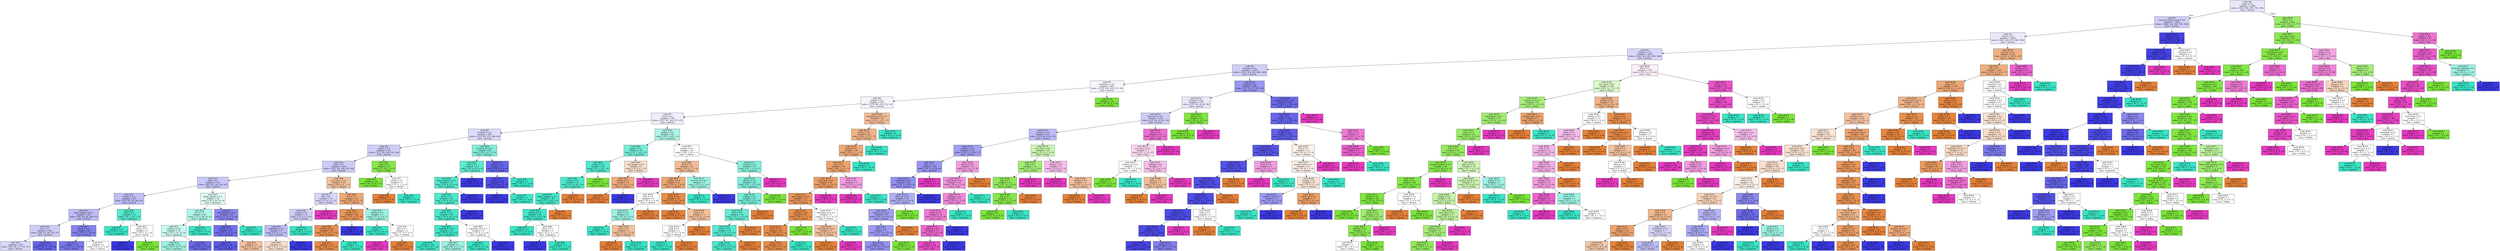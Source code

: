 digraph Tree {
node [shape=box, style="filled", color="black"] ;
0 [label=<node &#35;0<br/>cumin &le; 0.5<br/>samples = 2298<br/>value = [412, 568, 290, 769, 259]<br/>class = korean>, fillcolor="#e8e8fc"] ;
1 [label=<node &#35;1<br/>roasted_sesame_seed &le; 0.5<br/>samples = 1864<br/>value = [408, 224, 284, 766, 182]<br/>class = korean>, fillcolor="#cfcef9"] ;
0 -> 1 [labeldistance=2.5, labelangle=45, headlabel="True"] ;
2 [label=<node &#35;2<br/>starch &le; 0.5<br/>samples = 1626<br/>value = [403, 224, 279, 540, 180]<br/>class = korean>, fillcolor="#e9e9fc"] ;
1 -> 2 ;
3 [label=<node &#35;3<br/>cilantro &le; 0.5<br/>samples = 1404<br/>value = [250, 222, 265, 499, 168]<br/>class = korean>, fillcolor="#d7d6fa"] ;
2 -> 3 ;
4 [label=<node &#35;4<br/>cayenne &le; 0.5<br/>samples = 1246<br/>value = [216, 169, 256, 499, 106]<br/>class = korean>, fillcolor="#cfcef9"] ;
3 -> 4 ;
5 [label=<node &#35;5<br/>cardamom &le; 0.5<br/>samples = 862<br/>value = [179, 118, 239, 272, 54]<br/>class = korean>, fillcolor="#f5f5fe"] ;
4 -> 5 ;
6 [label=<node &#35;6<br/>pepper &le; 0.5<br/>samples = 832<br/>value = [179, 88, 239, 272, 54]<br/>class = korean>, fillcolor="#f4f4fe"] ;
5 -> 6 ;
7 [label=<node &#35;7<br/>wine &le; 0.5<br/>samples = 766<br/>value = [137, 87, 224, 271, 47]<br/>class = korean>, fillcolor="#eeeefd"] ;
6 -> 7 ;
8 [label=<node &#35;8<br/>seaweed &le; 0.5<br/>samples = 685<br/>value = [112, 85, 176, 268, 44]<br/>class = korean>, fillcolor="#dcdbfa"] ;
7 -> 8 ;
9 [label=<node &#35;9<br/>yogurt &le; 0.5<br/>samples = 621<br/>value = [112, 85, 129, 251, 44]<br/>class = korean>, fillcolor="#cfcef9"] ;
8 -> 9 ;
10 [label=<node &#35;10<br/>pork &le; 0.5<br/>samples = 599<br/>value = [111, 65, 128, 251, 44]<br/>class = korean>, fillcolor="#cccbf8"] ;
9 -> 10 ;
11 [label=<node &#35;11<br/>sake &le; 0.5<br/>samples = 555<br/>value = [85, 65, 120, 244, 41]<br/>class = korean>, fillcolor="#c7c7f8"] ;
10 -> 11 ;
12 [label=<node &#35;12<br/>barley &le; 0.5<br/>samples = 474<br/>value = [81, 65, 78, 209, 41]<br/>class = korean>, fillcolor="#bfbff7"] ;
11 -> 12 ;
13 [label=<node &#35;13<br/>black_pepper &le; 0.5<br/>samples = 459<br/>value = [81, 64, 65, 208, 41]<br/>class = korean>, fillcolor="#bdbcf6"] ;
12 -> 13 ;
14 [label=<node &#35;14<br/>nut &le; 0.5<br/>samples = 365<br/>value = [66, 61, 58, 143, 37]<br/>class = korean>, fillcolor="#cdccf8"] ;
13 -> 14 ;
15 [label=<node &#35;15<br/>samples = 328<br/>value = [61, 60, 57, 113, 37]<br/>class = korean>, fillcolor="#d9d8fa"] ;
14 -> 15 ;
16 [label=<node &#35;16<br/>samples = 37<br/>value = [5, 1, 1, 30, 0]<br/>class = korean>, fillcolor="#6764eb"] ;
14 -> 16 ;
17 [label=<node &#35;17<br/>bread &le; 0.5<br/>samples = 94<br/>value = [15, 3, 7, 65, 4]<br/>class = korean>, fillcolor="#8482ef"] ;
13 -> 17 ;
18 [label=<node &#35;18<br/>samples = 90<br/>value = [13, 3, 5, 65, 4]<br/>class = korean>, fillcolor="#7b79ed"] ;
17 -> 18 ;
19 [label=<node &#35;19<br/>samples = 4<br/>value = [2, 0, 2, 0, 0]<br/>class = chinese>, fillcolor="#ffffff"] ;
17 -> 19 ;
20 [label=<node &#35;20<br/>beef &le; 0.5<br/>samples = 15<br/>value = [0, 1, 13, 1, 0]<br/>class = japanese>, fillcolor="#55e9cd"] ;
12 -> 20 ;
21 [label=<node &#35;21<br/>samples = 13<br/>value = [0, 0, 13, 0, 0]<br/>class = japanese>, fillcolor="#39e5c5"] ;
20 -> 21 ;
22 [label=<node &#35;22<br/>celery &le; 0.5<br/>samples = 2<br/>value = [0, 1, 0, 1, 0]<br/>class = indian>, fillcolor="#ffffff"] ;
20 -> 22 ;
23 [label=<node &#35;23<br/>samples = 1<br/>value = [0, 0, 0, 1, 0]<br/>class = korean>, fillcolor="#3c39e5"] ;
22 -> 23 ;
24 [label=<node &#35;24<br/>samples = 1<br/>value = [0, 1, 0, 0, 0]<br/>class = indian>, fillcolor="#7be539"] ;
22 -> 24 ;
25 [label=<node &#35;25<br/>black_pepper &le; 0.5<br/>samples = 81<br/>value = [4, 0, 42, 35, 0]<br/>class = japanese>, fillcolor="#e1fbf6"] ;
11 -> 25 ;
26 [label=<node &#35;26<br/>rice &le; 0.5<br/>samples = 62<br/>value = [2, 0, 38, 22, 0]<br/>class = japanese>, fillcolor="#b0f5e8"] ;
25 -> 26 ;
27 [label=<node &#35;27<br/>soybean &le; 0.5<br/>samples = 55<br/>value = [2, 0, 31, 22, 0]<br/>class = japanese>, fillcolor="#c9f8ef"] ;
26 -> 27 ;
28 [label=<node &#35;28<br/>samples = 45<br/>value = [2, 0, 29, 14, 0]<br/>class = japanese>, fillcolor="#9ff2e3"] ;
27 -> 28 ;
29 [label=<node &#35;29<br/>samples = 10<br/>value = [0, 0, 2, 8, 0]<br/>class = korean>, fillcolor="#6d6aec"] ;
27 -> 29 ;
30 [label=<node &#35;30<br/>samples = 7<br/>value = [0, 0, 7, 0, 0]<br/>class = japanese>, fillcolor="#39e5c5"] ;
26 -> 30 ;
31 [label=<node &#35;31<br/>katsuobushi &le; 0.5<br/>samples = 19<br/>value = [2, 0, 4, 13, 0]<br/>class = korean>, fillcolor="#8a88ef"] ;
25 -> 31 ;
32 [label=<node &#35;32<br/>chicken &le; 0.5<br/>samples = 17<br/>value = [2, 0, 2, 13, 0]<br/>class = korean>, fillcolor="#706eec"] ;
31 -> 32 ;
33 [label=<node &#35;33<br/>samples = 14<br/>value = [0, 0, 2, 12, 0]<br/>class = korean>, fillcolor="#5d5ae9"] ;
32 -> 33 ;
34 [label=<node &#35;34<br/>samples = 3<br/>value = [2, 0, 0, 1, 0]<br/>class = chinese>, fillcolor="#f2c09c"] ;
32 -> 34 ;
35 [label=<node &#35;35<br/>samples = 2<br/>value = [0, 0, 2, 0, 0]<br/>class = japanese>, fillcolor="#39e5c5"] ;
31 -> 35 ;
36 [label=<node &#35;36<br/>soy_sauce &le; 0.5<br/>samples = 44<br/>value = [26, 0, 8, 7, 3]<br/>class = chinese>, fillcolor="#f2c09c"] ;
10 -> 36 ;
37 [label=<node &#35;37<br/>fish &le; 0.5<br/>samples = 13<br/>value = [3, 0, 3, 5, 2]<br/>class = korean>, fillcolor="#d8d7fa"] ;
36 -> 37 ;
38 [label=<node &#35;38<br/>tomato &le; 0.5<br/>samples = 11<br/>value = [3, 0, 3, 5, 0]<br/>class = korean>, fillcolor="#cecef8"] ;
37 -> 38 ;
39 [label=<node &#35;39<br/>vegetable &le; 0.5<br/>samples = 9<br/>value = [3, 0, 1, 5, 0]<br/>class = korean>, fillcolor="#bebdf6"] ;
38 -> 39 ;
40 [label=<node &#35;40<br/>samples = 6<br/>value = [3, 0, 1, 2, 0]<br/>class = chinese>, fillcolor="#f8e0ce"] ;
39 -> 40 ;
41 [label=<node &#35;41<br/>samples = 3<br/>value = [0, 0, 0, 3, 0]<br/>class = korean>, fillcolor="#3c39e5"] ;
39 -> 41 ;
42 [label=<node &#35;42<br/>samples = 2<br/>value = [0, 0, 2, 0, 0]<br/>class = japanese>, fillcolor="#39e5c5"] ;
38 -> 42 ;
43 [label=<node &#35;43<br/>samples = 2<br/>value = [0, 0, 0, 0, 2]<br/>class = thai>, fillcolor="#e539c0"] ;
37 -> 43 ;
44 [label=<node &#35;44<br/>rice &le; 0.5<br/>samples = 31<br/>value = [23, 0, 5, 2, 1]<br/>class = chinese>, fillcolor="#eda876"] ;
36 -> 44 ;
45 [label=<node &#35;45<br/>orange &le; 0.5<br/>samples = 26<br/>value = [22, 0, 2, 2, 0]<br/>class = chinese>, fillcolor="#e9965a"] ;
44 -> 45 ;
46 [label=<node &#35;46<br/>chicken &le; 0.5<br/>samples = 25<br/>value = [22, 0, 2, 1, 0]<br/>class = chinese>, fillcolor="#e89153"] ;
45 -> 46 ;
47 [label=<node &#35;47<br/>samples = 24<br/>value = [22, 0, 1, 1, 0]<br/>class = chinese>, fillcolor="#e78c4a"] ;
46 -> 47 ;
48 [label=<node &#35;48<br/>samples = 1<br/>value = [0, 0, 1, 0, 0]<br/>class = japanese>, fillcolor="#39e5c5"] ;
46 -> 48 ;
49 [label=<node &#35;49<br/>samples = 1<br/>value = [0, 0, 0, 1, 0]<br/>class = korean>, fillcolor="#3c39e5"] ;
45 -> 49 ;
50 [label=<node &#35;50<br/>shrimp &le; 0.5<br/>samples = 5<br/>value = [1, 0, 3, 0, 1]<br/>class = japanese>, fillcolor="#9cf2e2"] ;
44 -> 50 ;
51 [label=<node &#35;51<br/>samples = 3<br/>value = [0, 0, 3, 0, 0]<br/>class = japanese>, fillcolor="#39e5c5"] ;
50 -> 51 ;
52 [label=<node &#35;52<br/>ham &le; 0.5<br/>samples = 2<br/>value = [1, 0, 0, 0, 1]<br/>class = chinese>, fillcolor="#ffffff"] ;
50 -> 52 ;
53 [label=<node &#35;53<br/>samples = 1<br/>value = [0, 0, 0, 0, 1]<br/>class = thai>, fillcolor="#e539c0"] ;
52 -> 53 ;
54 [label=<node &#35;54<br/>samples = 1<br/>value = [1, 0, 0, 0, 0]<br/>class = chinese>, fillcolor="#e58139"] ;
52 -> 54 ;
55 [label=<node &#35;55<br/>egg &le; 0.5<br/>samples = 22<br/>value = [1, 20, 1, 0, 0]<br/>class = indian>, fillcolor="#88e74c"] ;
9 -> 55 ;
56 [label=<node &#35;56<br/>samples = 20<br/>value = [0, 20, 0, 0, 0]<br/>class = indian>, fillcolor="#7be539"] ;
55 -> 56 ;
57 [label=<node &#35;57<br/>vanilla &le; 0.5<br/>samples = 2<br/>value = [1, 0, 1, 0, 0]<br/>class = chinese>, fillcolor="#ffffff"] ;
55 -> 57 ;
58 [label=<node &#35;58<br/>samples = 1<br/>value = [1, 0, 0, 0, 0]<br/>class = chinese>, fillcolor="#e58139"] ;
57 -> 58 ;
59 [label=<node &#35;59<br/>samples = 1<br/>value = [0, 0, 1, 0, 0]<br/>class = japanese>, fillcolor="#39e5c5"] ;
57 -> 59 ;
60 [label=<node &#35;60<br/>sesame_oil &le; 0.5<br/>samples = 64<br/>value = [0, 0, 47, 17, 0]<br/>class = japanese>, fillcolor="#81eeda"] ;
8 -> 60 ;
61 [label=<node &#35;61<br/>beef &le; 0.5<br/>samples = 53<br/>value = [0, 0, 45, 8, 0]<br/>class = japanese>, fillcolor="#5ceacf"] ;
60 -> 61 ;
62 [label=<node &#35;62<br/>black_pepper &le; 0.5<br/>samples = 51<br/>value = [0, 0, 45, 6, 0]<br/>class = japanese>, fillcolor="#53e8cd"] ;
61 -> 62 ;
63 [label=<node &#35;63<br/>bean &le; 0.5<br/>samples = 50<br/>value = [0, 0, 45, 5, 0]<br/>class = japanese>, fillcolor="#4fe8cb"] ;
62 -> 63 ;
64 [label=<node &#35;64<br/>wheat &le; 0.5<br/>samples = 49<br/>value = [0, 0, 45, 4, 0]<br/>class = japanese>, fillcolor="#4be7ca"] ;
63 -> 64 ;
65 [label=<node &#35;65<br/>vegetable &le; 0.5<br/>samples = 45<br/>value = [0, 0, 43, 2, 0]<br/>class = japanese>, fillcolor="#42e6c8"] ;
64 -> 65 ;
66 [label=<node &#35;66<br/>samples = 42<br/>value = [0, 0, 41, 1, 0]<br/>class = japanese>, fillcolor="#3ee6c6"] ;
65 -> 66 ;
67 [label=<node &#35;67<br/>samples = 3<br/>value = [0, 0, 2, 1, 0]<br/>class = japanese>, fillcolor="#9cf2e2"] ;
65 -> 67 ;
68 [label=<node &#35;68<br/>vegetable_oil &le; 0.5<br/>samples = 4<br/>value = [0, 0, 2, 2, 0]<br/>class = japanese>, fillcolor="#ffffff"] ;
64 -> 68 ;
69 [label=<node &#35;69<br/>samples = 2<br/>value = [0, 0, 2, 0, 0]<br/>class = japanese>, fillcolor="#39e5c5"] ;
68 -> 69 ;
70 [label=<node &#35;70<br/>samples = 2<br/>value = [0, 0, 0, 2, 0]<br/>class = korean>, fillcolor="#3c39e5"] ;
68 -> 70 ;
71 [label=<node &#35;71<br/>samples = 1<br/>value = [0, 0, 0, 1, 0]<br/>class = korean>, fillcolor="#3c39e5"] ;
63 -> 71 ;
72 [label=<node &#35;72<br/>samples = 1<br/>value = [0, 0, 0, 1, 0]<br/>class = korean>, fillcolor="#3c39e5"] ;
62 -> 72 ;
73 [label=<node &#35;73<br/>samples = 2<br/>value = [0, 0, 0, 2, 0]<br/>class = korean>, fillcolor="#3c39e5"] ;
61 -> 73 ;
74 [label=<node &#35;74<br/>carrot &le; 0.5<br/>samples = 11<br/>value = [0, 0, 2, 9, 0]<br/>class = korean>, fillcolor="#6765eb"] ;
60 -> 74 ;
75 [label=<node &#35;75<br/>chicken &le; 0.5<br/>samples = 10<br/>value = [0, 0, 1, 9, 0]<br/>class = korean>, fillcolor="#524fe8"] ;
74 -> 75 ;
76 [label=<node &#35;76<br/>samples = 9<br/>value = [0, 0, 0, 9, 0]<br/>class = korean>, fillcolor="#3c39e5"] ;
75 -> 76 ;
77 [label=<node &#35;77<br/>samples = 1<br/>value = [0, 0, 1, 0, 0]<br/>class = japanese>, fillcolor="#39e5c5"] ;
75 -> 77 ;
78 [label=<node &#35;78<br/>samples = 1<br/>value = [0, 0, 1, 0, 0]<br/>class = japanese>, fillcolor="#39e5c5"] ;
74 -> 78 ;
79 [label=<node &#35;79<br/>ginger &le; 0.5<br/>samples = 81<br/>value = [25, 2, 48, 3, 3]<br/>class = japanese>, fillcolor="#aef4e7"] ;
7 -> 79 ;
80 [label=<node &#35;80<br/>garlic &le; 0.5<br/>samples = 38<br/>value = [5, 1, 28, 2, 2]<br/>class = japanese>, fillcolor="#75edd7"] ;
79 -> 80 ;
81 [label=<node &#35;81<br/>cream &le; 0.5<br/>samples = 32<br/>value = [2, 1, 28, 1, 0]<br/>class = japanese>, fillcolor="#53e8cd"] ;
80 -> 81 ;
82 [label=<node &#35;82<br/>turnip &le; 0.5<br/>samples = 31<br/>value = [2, 0, 28, 1, 0]<br/>class = japanese>, fillcolor="#4de8cb"] ;
81 -> 82 ;
83 [label=<node &#35;83<br/>black_pepper &le; 0.5<br/>samples = 30<br/>value = [1, 0, 28, 1, 0]<br/>class = japanese>, fillcolor="#47e7c9"] ;
82 -> 83 ;
84 [label=<node &#35;84<br/>shrimp &le; 0.5<br/>samples = 29<br/>value = [0, 0, 28, 1, 0]<br/>class = japanese>, fillcolor="#40e6c7"] ;
83 -> 84 ;
85 [label=<node &#35;85<br/>samples = 27<br/>value = [0, 0, 27, 0, 0]<br/>class = japanese>, fillcolor="#39e5c5"] ;
84 -> 85 ;
86 [label=<node &#35;86<br/>plum &le; 0.5<br/>samples = 2<br/>value = [0, 0, 1, 1, 0]<br/>class = japanese>, fillcolor="#ffffff"] ;
84 -> 86 ;
87 [label=<node &#35;87<br/>samples = 1<br/>value = [0, 0, 0, 1, 0]<br/>class = korean>, fillcolor="#3c39e5"] ;
86 -> 87 ;
88 [label=<node &#35;88<br/>samples = 1<br/>value = [0, 0, 1, 0, 0]<br/>class = japanese>, fillcolor="#39e5c5"] ;
86 -> 88 ;
89 [label=<node &#35;89<br/>samples = 1<br/>value = [1, 0, 0, 0, 0]<br/>class = chinese>, fillcolor="#e58139"] ;
83 -> 89 ;
90 [label=<node &#35;90<br/>samples = 1<br/>value = [1, 0, 0, 0, 0]<br/>class = chinese>, fillcolor="#e58139"] ;
82 -> 90 ;
91 [label=<node &#35;91<br/>samples = 1<br/>value = [0, 1, 0, 0, 0]<br/>class = indian>, fillcolor="#7be539"] ;
81 -> 91 ;
92 [label=<node &#35;92<br/>bell_pepper &le; 0.5<br/>samples = 6<br/>value = [3, 0, 0, 1, 2]<br/>class = chinese>, fillcolor="#f8e0ce"] ;
80 -> 92 ;
93 [label=<node &#35;93<br/>shallot &le; 0.5<br/>samples = 4<br/>value = [3, 0, 0, 1, 0]<br/>class = chinese>, fillcolor="#eeab7b"] ;
92 -> 93 ;
94 [label=<node &#35;94<br/>samples = 3<br/>value = [3, 0, 0, 0, 0]<br/>class = chinese>, fillcolor="#e58139"] ;
93 -> 94 ;
95 [label=<node &#35;95<br/>samples = 1<br/>value = [0, 0, 0, 1, 0]<br/>class = korean>, fillcolor="#3c39e5"] ;
93 -> 95 ;
96 [label=<node &#35;96<br/>samples = 2<br/>value = [0, 0, 0, 0, 2]<br/>class = thai>, fillcolor="#e539c0"] ;
92 -> 96 ;
97 [label=<node &#35;97<br/>vinegar &le; 0.5<br/>samples = 43<br/>value = [20, 1, 20, 1, 1]<br/>class = chinese>, fillcolor="#ffffff"] ;
79 -> 97 ;
98 [label=<node &#35;98<br/>beef &le; 0.5<br/>samples = 24<br/>value = [16, 0, 7, 1, 0]<br/>class = chinese>, fillcolor="#f1bc96"] ;
97 -> 98 ;
99 [label=<node &#35;99<br/>scallion &le; 0.5<br/>samples = 21<br/>value = [16, 0, 5, 0, 0]<br/>class = chinese>, fillcolor="#eda877"] ;
98 -> 99 ;
100 [label=<node &#35;100<br/>pork &le; 0.5<br/>samples = 8<br/>value = [4, 0, 4, 0, 0]<br/>class = chinese>, fillcolor="#ffffff"] ;
99 -> 100 ;
101 [label=<node &#35;101<br/>garlic &le; 0.5<br/>samples = 6<br/>value = [2, 0, 4, 0, 0]<br/>class = japanese>, fillcolor="#9cf2e2"] ;
100 -> 101 ;
102 [label=<node &#35;102<br/>samples = 3<br/>value = [0, 0, 3, 0, 0]<br/>class = japanese>, fillcolor="#39e5c5"] ;
101 -> 102 ;
103 [label=<node &#35;103<br/>sake &le; 0.5<br/>samples = 3<br/>value = [2, 0, 1, 0, 0]<br/>class = chinese>, fillcolor="#f2c09c"] ;
101 -> 103 ;
104 [label=<node &#35;104<br/>samples = 2<br/>value = [2, 0, 0, 0, 0]<br/>class = chinese>, fillcolor="#e58139"] ;
103 -> 104 ;
105 [label=<node &#35;105<br/>samples = 1<br/>value = [0, 0, 1, 0, 0]<br/>class = japanese>, fillcolor="#39e5c5"] ;
103 -> 105 ;
106 [label=<node &#35;106<br/>samples = 2<br/>value = [2, 0, 0, 0, 0]<br/>class = chinese>, fillcolor="#e58139"] ;
100 -> 106 ;
107 [label=<node &#35;107<br/>wheat &le; 0.5<br/>samples = 13<br/>value = [12, 0, 1, 0, 0]<br/>class = chinese>, fillcolor="#e78c49"] ;
99 -> 107 ;
108 [label=<node &#35;108<br/>samples = 10<br/>value = [10, 0, 0, 0, 0]<br/>class = chinese>, fillcolor="#e58139"] ;
107 -> 108 ;
109 [label=<node &#35;109<br/>corn &le; 0.5<br/>samples = 3<br/>value = [2, 0, 1, 0, 0]<br/>class = chinese>, fillcolor="#f2c09c"] ;
107 -> 109 ;
110 [label=<node &#35;110<br/>pork &le; 0.5<br/>samples = 2<br/>value = [1, 0, 1, 0, 0]<br/>class = chinese>, fillcolor="#ffffff"] ;
109 -> 110 ;
111 [label=<node &#35;111<br/>samples = 1<br/>value = [0, 0, 1, 0, 0]<br/>class = japanese>, fillcolor="#39e5c5"] ;
110 -> 111 ;
112 [label=<node &#35;112<br/>samples = 1<br/>value = [1, 0, 0, 0, 0]<br/>class = chinese>, fillcolor="#e58139"] ;
110 -> 112 ;
113 [label=<node &#35;113<br/>samples = 1<br/>value = [1, 0, 0, 0, 0]<br/>class = chinese>, fillcolor="#e58139"] ;
109 -> 113 ;
114 [label=<node &#35;114<br/>sesame_oil &le; 0.5<br/>samples = 3<br/>value = [0, 0, 2, 1, 0]<br/>class = japanese>, fillcolor="#9cf2e2"] ;
98 -> 114 ;
115 [label=<node &#35;115<br/>samples = 2<br/>value = [0, 0, 2, 0, 0]<br/>class = japanese>, fillcolor="#39e5c5"] ;
114 -> 115 ;
116 [label=<node &#35;116<br/>samples = 1<br/>value = [0, 0, 0, 1, 0]<br/>class = korean>, fillcolor="#3c39e5"] ;
114 -> 116 ;
117 [label=<node &#35;117<br/>coconut &le; 0.5<br/>samples = 19<br/>value = [4, 1, 13, 0, 1]<br/>class = japanese>, fillcolor="#88efdc"] ;
97 -> 117 ;
118 [label=<node &#35;118<br/>apricot &le; 0.5<br/>samples = 18<br/>value = [4, 1, 13, 0, 0]<br/>class = japanese>, fillcolor="#80eeda"] ;
117 -> 118 ;
119 [label=<node &#35;119<br/>scallop &le; 0.5<br/>samples = 17<br/>value = [4, 0, 13, 0, 0]<br/>class = japanese>, fillcolor="#76edd7"] ;
118 -> 119 ;
120 [label=<node &#35;120<br/>seed &le; 0.5<br/>samples = 16<br/>value = [3, 0, 13, 0, 0]<br/>class = japanese>, fillcolor="#67ebd2"] ;
119 -> 120 ;
121 [label=<node &#35;121<br/>wheat &le; 0.5<br/>samples = 15<br/>value = [2, 0, 13, 0, 0]<br/>class = japanese>, fillcolor="#57e9ce"] ;
120 -> 121 ;
122 [label=<node &#35;122<br/>samples = 14<br/>value = [1, 0, 13, 0, 0]<br/>class = japanese>, fillcolor="#48e7c9"] ;
121 -> 122 ;
123 [label=<node &#35;123<br/>samples = 1<br/>value = [1, 0, 0, 0, 0]<br/>class = chinese>, fillcolor="#e58139"] ;
121 -> 123 ;
124 [label=<node &#35;124<br/>samples = 1<br/>value = [1, 0, 0, 0, 0]<br/>class = chinese>, fillcolor="#e58139"] ;
120 -> 124 ;
125 [label=<node &#35;125<br/>samples = 1<br/>value = [1, 0, 0, 0, 0]<br/>class = chinese>, fillcolor="#e58139"] ;
119 -> 125 ;
126 [label=<node &#35;126<br/>samples = 1<br/>value = [0, 1, 0, 0, 0]<br/>class = indian>, fillcolor="#7be539"] ;
118 -> 126 ;
127 [label=<node &#35;127<br/>samples = 1<br/>value = [0, 0, 0, 0, 1]<br/>class = thai>, fillcolor="#e539c0"] ;
117 -> 127 ;
128 [label=<node &#35;128<br/>mandarin_peel &le; 0.5<br/>samples = 66<br/>value = [42, 1, 15, 1, 7]<br/>class = chinese>, fillcolor="#f1bc96"] ;
6 -> 128 ;
129 [label=<node &#35;129<br/>barley &le; 0.5<br/>samples = 62<br/>value = [42, 1, 11, 1, 7]<br/>class = chinese>, fillcolor="#efb287"] ;
128 -> 129 ;
130 [label=<node &#35;130<br/>bread &le; 0.5<br/>samples = 58<br/>value = [42, 1, 7, 1, 7]<br/>class = chinese>, fillcolor="#eda977"] ;
129 -> 130 ;
131 [label=<node &#35;131<br/>crab &le; 0.5<br/>samples = 55<br/>value = [42, 1, 4, 1, 7]<br/>class = chinese>, fillcolor="#eca36f"] ;
130 -> 131 ;
132 [label=<node &#35;132<br/>lime_juice &le; 0.5<br/>samples = 52<br/>value = [42, 1, 3, 1, 5]<br/>class = chinese>, fillcolor="#eb9c63"] ;
131 -> 132 ;
133 [label=<node &#35;133<br/>bell_pepper &le; 0.5<br/>samples = 50<br/>value = [42, 1, 3, 1, 3]<br/>class = chinese>, fillcolor="#e9965b"] ;
132 -> 133 ;
134 [label=<node &#35;134<br/>chickpea &le; 0.5<br/>samples = 45<br/>value = [40, 1, 1, 1, 2]<br/>class = chinese>, fillcolor="#e89050"] ;
133 -> 134 ;
135 [label=<node &#35;135<br/>beech &le; 0.5<br/>samples = 44<br/>value = [40, 0, 1, 1, 2]<br/>class = chinese>, fillcolor="#e78d4c"] ;
134 -> 135 ;
136 [label=<node &#35;136<br/>samples = 43<br/>value = [40, 0, 0, 1, 2]<br/>class = chinese>, fillcolor="#e78a47"] ;
135 -> 136 ;
137 [label=<node &#35;137<br/>samples = 1<br/>value = [0, 0, 1, 0, 0]<br/>class = japanese>, fillcolor="#39e5c5"] ;
135 -> 137 ;
138 [label=<node &#35;138<br/>samples = 1<br/>value = [0, 1, 0, 0, 0]<br/>class = indian>, fillcolor="#7be539"] ;
134 -> 138 ;
139 [label=<node &#35;139<br/>vegetable_oil &le; 0.5<br/>samples = 5<br/>value = [2, 0, 2, 0, 1]<br/>class = chinese>, fillcolor="#ffffff"] ;
133 -> 139 ;
140 [label=<node &#35;140<br/>lemongrass &le; 0.5<br/>samples = 3<br/>value = [2, 0, 0, 0, 1]<br/>class = chinese>, fillcolor="#f2c09c"] ;
139 -> 140 ;
141 [label=<node &#35;141<br/>samples = 2<br/>value = [2, 0, 0, 0, 0]<br/>class = chinese>, fillcolor="#e58139"] ;
140 -> 141 ;
142 [label=<node &#35;142<br/>samples = 1<br/>value = [0, 0, 0, 0, 1]<br/>class = thai>, fillcolor="#e539c0"] ;
140 -> 142 ;
143 [label=<node &#35;143<br/>samples = 2<br/>value = [0, 0, 2, 0, 0]<br/>class = japanese>, fillcolor="#39e5c5"] ;
139 -> 143 ;
144 [label=<node &#35;144<br/>samples = 2<br/>value = [0, 0, 0, 0, 2]<br/>class = thai>, fillcolor="#e539c0"] ;
132 -> 144 ;
145 [label=<node &#35;145<br/>wine &le; 0.5<br/>samples = 3<br/>value = [0, 0, 1, 0, 2]<br/>class = thai>, fillcolor="#f29ce0"] ;
131 -> 145 ;
146 [label=<node &#35;146<br/>samples = 2<br/>value = [0, 0, 0, 0, 2]<br/>class = thai>, fillcolor="#e539c0"] ;
145 -> 146 ;
147 [label=<node &#35;147<br/>samples = 1<br/>value = [0, 0, 1, 0, 0]<br/>class = japanese>, fillcolor="#39e5c5"] ;
145 -> 147 ;
148 [label=<node &#35;148<br/>samples = 3<br/>value = [0, 0, 3, 0, 0]<br/>class = japanese>, fillcolor="#39e5c5"] ;
130 -> 148 ;
149 [label=<node &#35;149<br/>samples = 4<br/>value = [0, 0, 4, 0, 0]<br/>class = japanese>, fillcolor="#39e5c5"] ;
129 -> 149 ;
150 [label=<node &#35;150<br/>samples = 4<br/>value = [0, 0, 4, 0, 0]<br/>class = japanese>, fillcolor="#39e5c5"] ;
128 -> 150 ;
151 [label=<node &#35;151<br/>samples = 30<br/>value = [0, 30, 0, 0, 0]<br/>class = indian>, fillcolor="#7be539"] ;
5 -> 151 ;
152 [label=<node &#35;152<br/>scallion &le; 0.5<br/>samples = 384<br/>value = [37, 51, 17, 227, 52]<br/>class = korean>, fillcolor="#9897f1"] ;
4 -> 152 ;
153 [label=<node &#35;153<br/>turmeric &le; 0.5<br/>samples = 176<br/>value = [15, 50, 10, 65, 36]<br/>class = korean>, fillcolor="#e8e7fc"] ;
152 -> 153 ;
154 [label=<node &#35;154<br/>lime_juice &le; 0.5<br/>samples = 154<br/>value = [15, 29, 10, 65, 35]<br/>class = korean>, fillcolor="#cecdf8"] ;
153 -> 154 ;
155 [label=<node &#35;155<br/>tomato &le; 0.5<br/>samples = 137<br/>value = [13, 28, 9, 65, 22]<br/>class = korean>, fillcolor="#bdbcf6"] ;
154 -> 155 ;
156 [label=<node &#35;156<br/>chicken &le; 0.5<br/>samples = 117<br/>value = [10, 17, 8, 65, 17]<br/>class = korean>, fillcolor="#a1a0f3"] ;
155 -> 156 ;
157 [label=<node &#35;157<br/>lime &le; 0.5<br/>samples = 102<br/>value = [9, 17, 6, 62, 8]<br/>class = korean>, fillcolor="#9896f1"] ;
156 -> 157 ;
158 [label=<node &#35;158<br/>vegetable &le; 0.5<br/>samples = 98<br/>value = [9, 17, 6, 62, 4]<br/>class = korean>, fillcolor="#9391f1"] ;
157 -> 158 ;
159 [label=<node &#35;159<br/>olive_oil &le; 0.5<br/>samples = 78<br/>value = [9, 17, 6, 42, 4]<br/>class = korean>, fillcolor="#afaef4"] ;
158 -> 159 ;
160 [label=<node &#35;160<br/>peanut_oil &le; 0.5<br/>samples = 74<br/>value = [9, 13, 6, 42, 4]<br/>class = korean>, fillcolor="#a2a1f3"] ;
159 -> 160 ;
161 [label=<node &#35;161<br/>seed &le; 0.5<br/>samples = 71<br/>value = [6, 13, 6, 42, 4]<br/>class = korean>, fillcolor="#9e9cf2"] ;
160 -> 161 ;
162 [label=<node &#35;162<br/>samples = 68<br/>value = [6, 10, 6, 42, 4]<br/>class = korean>, fillcolor="#9392f1"] ;
161 -> 162 ;
163 [label=<node &#35;163<br/>samples = 3<br/>value = [0, 3, 0, 0, 0]<br/>class = indian>, fillcolor="#7be539"] ;
161 -> 163 ;
164 [label=<node &#35;164<br/>samples = 3<br/>value = [3, 0, 0, 0, 0]<br/>class = chinese>, fillcolor="#e58139"] ;
160 -> 164 ;
165 [label=<node &#35;165<br/>samples = 4<br/>value = [0, 4, 0, 0, 0]<br/>class = indian>, fillcolor="#7be539"] ;
159 -> 165 ;
166 [label=<node &#35;166<br/>samples = 20<br/>value = [0, 0, 0, 20, 0]<br/>class = korean>, fillcolor="#3c39e5"] ;
158 -> 166 ;
167 [label=<node &#35;167<br/>samples = 4<br/>value = [0, 0, 0, 0, 4]<br/>class = thai>, fillcolor="#e539c0"] ;
157 -> 167 ;
168 [label=<node &#35;168<br/>sherry &le; 0.5<br/>samples = 15<br/>value = [1, 0, 2, 3, 9]<br/>class = thai>, fillcolor="#f29ce0"] ;
156 -> 168 ;
169 [label=<node &#35;169<br/>beef_broth &le; 0.5<br/>samples = 14<br/>value = [0, 0, 2, 3, 9]<br/>class = thai>, fillcolor="#f193dd"] ;
168 -> 169 ;
170 [label=<node &#35;170<br/>cabbage &le; 0.5<br/>samples = 13<br/>value = [0, 0, 1, 3, 9]<br/>class = thai>, fillcolor="#ef88d9"] ;
169 -> 170 ;
171 [label=<node &#35;171<br/>lemon &le; 0.5<br/>samples = 12<br/>value = [0, 0, 0, 3, 9]<br/>class = thai>, fillcolor="#ee7bd5"] ;
170 -> 171 ;
172 [label=<node &#35;172<br/>soybean &le; 0.5<br/>samples = 11<br/>value = [0, 0, 0, 2, 9]<br/>class = thai>, fillcolor="#eb65ce"] ;
171 -> 172 ;
173 [label=<node &#35;173<br/>samples = 10<br/>value = [0, 0, 0, 1, 9]<br/>class = thai>, fillcolor="#e84fc7"] ;
172 -> 173 ;
174 [label=<node &#35;174<br/>samples = 1<br/>value = [0, 0, 0, 1, 0]<br/>class = korean>, fillcolor="#3c39e5"] ;
172 -> 174 ;
175 [label=<node &#35;175<br/>samples = 1<br/>value = [0, 0, 0, 1, 0]<br/>class = korean>, fillcolor="#3c39e5"] ;
171 -> 175 ;
176 [label=<node &#35;176<br/>samples = 1<br/>value = [0, 0, 1, 0, 0]<br/>class = japanese>, fillcolor="#39e5c5"] ;
170 -> 176 ;
177 [label=<node &#35;177<br/>samples = 1<br/>value = [0, 0, 1, 0, 0]<br/>class = japanese>, fillcolor="#39e5c5"] ;
169 -> 177 ;
178 [label=<node &#35;178<br/>samples = 1<br/>value = [1, 0, 0, 0, 0]<br/>class = chinese>, fillcolor="#e58139"] ;
168 -> 178 ;
179 [label=<node &#35;179<br/>soy_sauce &le; 0.5<br/>samples = 20<br/>value = [3, 11, 1, 0, 5]<br/>class = indian>, fillcolor="#caf5b0"] ;
155 -> 179 ;
180 [label=<node &#35;180<br/>fish &le; 0.5<br/>samples = 15<br/>value = [1, 11, 1, 0, 2]<br/>class = indian>, fillcolor="#a4ed76"] ;
179 -> 180 ;
181 [label=<node &#35;181<br/>egg &le; 0.5<br/>samples = 13<br/>value = [1, 11, 1, 0, 0]<br/>class = indian>, fillcolor="#91e95a"] ;
180 -> 181 ;
182 [label=<node &#35;182<br/>bay &le; 0.5<br/>samples = 12<br/>value = [0, 11, 1, 0, 0]<br/>class = indian>, fillcolor="#87e74b"] ;
181 -> 182 ;
183 [label=<node &#35;183<br/>samples = 11<br/>value = [0, 11, 0, 0, 0]<br/>class = indian>, fillcolor="#7be539"] ;
182 -> 183 ;
184 [label=<node &#35;184<br/>samples = 1<br/>value = [0, 0, 1, 0, 0]<br/>class = japanese>, fillcolor="#39e5c5"] ;
182 -> 184 ;
185 [label=<node &#35;185<br/>samples = 1<br/>value = [1, 0, 0, 0, 0]<br/>class = chinese>, fillcolor="#e58139"] ;
181 -> 185 ;
186 [label=<node &#35;186<br/>samples = 2<br/>value = [0, 0, 0, 0, 2]<br/>class = thai>, fillcolor="#e539c0"] ;
180 -> 186 ;
187 [label=<node &#35;187<br/>vinegar &le; 0.5<br/>samples = 5<br/>value = [2, 0, 0, 0, 3]<br/>class = thai>, fillcolor="#f6bdea"] ;
179 -> 187 ;
188 [label=<node &#35;188<br/>samples = 2<br/>value = [0, 0, 0, 0, 2]<br/>class = thai>, fillcolor="#e539c0"] ;
187 -> 188 ;
189 [label=<node &#35;189<br/>chicken &le; 0.5<br/>samples = 3<br/>value = [2, 0, 0, 0, 1]<br/>class = chinese>, fillcolor="#f2c09c"] ;
187 -> 189 ;
190 [label=<node &#35;190<br/>samples = 2<br/>value = [2, 0, 0, 0, 0]<br/>class = chinese>, fillcolor="#e58139"] ;
189 -> 190 ;
191 [label=<node &#35;191<br/>samples = 1<br/>value = [0, 0, 0, 0, 1]<br/>class = thai>, fillcolor="#e539c0"] ;
189 -> 191 ;
192 [label=<node &#35;192<br/>fish &le; 0.5<br/>samples = 17<br/>value = [2, 1, 1, 0, 13]<br/>class = thai>, fillcolor="#ec6ed1"] ;
154 -> 192 ;
193 [label=<node &#35;193<br/>soy_sauce &le; 0.5<br/>samples = 7<br/>value = [2, 1, 1, 0, 3]<br/>class = thai>, fillcolor="#fad7f2"] ;
192 -> 193 ;
194 [label=<node &#35;194<br/>sesame_oil &le; 0.5<br/>samples = 2<br/>value = [0, 1, 1, 0, 0]<br/>class = indian>, fillcolor="#ffffff"] ;
193 -> 194 ;
195 [label=<node &#35;195<br/>samples = 1<br/>value = [0, 1, 0, 0, 0]<br/>class = indian>, fillcolor="#7be539"] ;
194 -> 195 ;
196 [label=<node &#35;196<br/>samples = 1<br/>value = [0, 0, 1, 0, 0]<br/>class = japanese>, fillcolor="#39e5c5"] ;
194 -> 196 ;
197 [label=<node &#35;197<br/>cabbage &le; 0.5<br/>samples = 5<br/>value = [2, 0, 0, 0, 3]<br/>class = thai>, fillcolor="#f6bdea"] ;
193 -> 197 ;
198 [label=<node &#35;198<br/>onion &le; 0.5<br/>samples = 3<br/>value = [2, 0, 0, 0, 1]<br/>class = chinese>, fillcolor="#f2c09c"] ;
197 -> 198 ;
199 [label=<node &#35;199<br/>samples = 2<br/>value = [2, 0, 0, 0, 0]<br/>class = chinese>, fillcolor="#e58139"] ;
198 -> 199 ;
200 [label=<node &#35;200<br/>samples = 1<br/>value = [0, 0, 0, 0, 1]<br/>class = thai>, fillcolor="#e539c0"] ;
198 -> 200 ;
201 [label=<node &#35;201<br/>samples = 2<br/>value = [0, 0, 0, 0, 2]<br/>class = thai>, fillcolor="#e539c0"] ;
197 -> 201 ;
202 [label=<node &#35;202<br/>samples = 10<br/>value = [0, 0, 0, 0, 10]<br/>class = thai>, fillcolor="#e539c0"] ;
192 -> 202 ;
203 [label=<node &#35;203<br/>basil &le; 0.5<br/>samples = 22<br/>value = [0, 21, 0, 0, 1]<br/>class = indian>, fillcolor="#81e642"] ;
153 -> 203 ;
204 [label=<node &#35;204<br/>samples = 21<br/>value = [0, 21, 0, 0, 0]<br/>class = indian>, fillcolor="#7be539"] ;
203 -> 204 ;
205 [label=<node &#35;205<br/>samples = 1<br/>value = [0, 0, 0, 0, 1]<br/>class = thai>, fillcolor="#e539c0"] ;
203 -> 205 ;
206 [label=<node &#35;206<br/>peanut_butter &le; 0.5<br/>samples = 208<br/>value = [22, 1, 7, 162, 16]<br/>class = korean>, fillcolor="#6c6aeb"] ;
152 -> 206 ;
207 [label=<node &#35;207<br/>mint &le; 0.5<br/>samples = 202<br/>value = [22, 1, 7, 162, 10]<br/>class = korean>, fillcolor="#6765eb"] ;
206 -> 207 ;
208 [label=<node &#35;208<br/>chicken &le; 0.5<br/>samples = 195<br/>value = [22, 0, 6, 162, 5]<br/>class = korean>, fillcolor="#615fea"] ;
207 -> 208 ;
209 [label=<node &#35;209<br/>roasted_peanut &le; 0.5<br/>samples = 183<br/>value = [18, 0, 3, 159, 3]<br/>class = korean>, fillcolor="#5856e9"] ;
208 -> 209 ;
210 [label=<node &#35;210<br/>peanut &le; 0.5<br/>samples = 180<br/>value = [18, 0, 2, 159, 1]<br/>class = korean>, fillcolor="#5553e8"] ;
209 -> 210 ;
211 [label=<node &#35;211<br/>peanut_oil &le; 0.5<br/>samples = 178<br/>value = [16, 0, 2, 159, 1]<br/>class = korean>, fillcolor="#5350e8"] ;
210 -> 211 ;
212 [label=<node &#35;212<br/>sherry &le; 0.5<br/>samples = 176<br/>value = [14, 0, 2, 159, 1]<br/>class = korean>, fillcolor="#504ee8"] ;
211 -> 212 ;
213 [label=<node &#35;213<br/>tomato &le; 0.5<br/>samples = 174<br/>value = [13, 0, 1, 159, 1]<br/>class = korean>, fillcolor="#4e4be7"] ;
212 -> 213 ;
214 [label=<node &#35;214<br/>vinegar &le; 0.5<br/>samples = 173<br/>value = [13, 0, 1, 159, 0]<br/>class = korean>, fillcolor="#4d4ae7"] ;
213 -> 214 ;
215 [label=<node &#35;215<br/>samples = 150<br/>value = [7, 0, 1, 142, 0]<br/>class = korean>, fillcolor="#4744e6"] ;
214 -> 215 ;
216 [label=<node &#35;216<br/>samples = 23<br/>value = [6, 0, 0, 17, 0]<br/>class = korean>, fillcolor="#817fee"] ;
214 -> 216 ;
217 [label=<node &#35;217<br/>samples = 1<br/>value = [0, 0, 0, 0, 1]<br/>class = thai>, fillcolor="#e539c0"] ;
213 -> 217 ;
218 [label=<node &#35;218<br/>tuna &le; 0.5<br/>samples = 2<br/>value = [1, 0, 1, 0, 0]<br/>class = chinese>, fillcolor="#ffffff"] ;
212 -> 218 ;
219 [label=<node &#35;219<br/>samples = 1<br/>value = [1, 0, 0, 0, 0]<br/>class = chinese>, fillcolor="#e58139"] ;
218 -> 219 ;
220 [label=<node &#35;220<br/>samples = 1<br/>value = [0, 0, 1, 0, 0]<br/>class = japanese>, fillcolor="#39e5c5"] ;
218 -> 220 ;
221 [label=<node &#35;221<br/>samples = 2<br/>value = [2, 0, 0, 0, 0]<br/>class = chinese>, fillcolor="#e58139"] ;
211 -> 221 ;
222 [label=<node &#35;222<br/>samples = 2<br/>value = [2, 0, 0, 0, 0]<br/>class = chinese>, fillcolor="#e58139"] ;
210 -> 222 ;
223 [label=<node &#35;223<br/>litchi &le; 0.5<br/>samples = 3<br/>value = [0, 0, 1, 0, 2]<br/>class = thai>, fillcolor="#f29ce0"] ;
209 -> 223 ;
224 [label=<node &#35;224<br/>samples = 2<br/>value = [0, 0, 0, 0, 2]<br/>class = thai>, fillcolor="#e539c0"] ;
223 -> 224 ;
225 [label=<node &#35;225<br/>samples = 1<br/>value = [0, 0, 1, 0, 0]<br/>class = japanese>, fillcolor="#39e5c5"] ;
223 -> 225 ;
226 [label=<node &#35;226<br/>fish &le; 0.5<br/>samples = 12<br/>value = [4, 0, 3, 3, 2]<br/>class = chinese>, fillcolor="#fcf1e9"] ;
208 -> 226 ;
227 [label=<node &#35;227<br/>sesame_seed &le; 0.5<br/>samples = 10<br/>value = [4, 0, 3, 3, 0]<br/>class = chinese>, fillcolor="#fbede3"] ;
226 -> 227 ;
228 [label=<node &#35;228<br/>vinegar &le; 0.5<br/>samples = 8<br/>value = [4, 0, 1, 3, 0]<br/>class = chinese>, fillcolor="#fae6d7"] ;
227 -> 228 ;
229 [label=<node &#35;229<br/>sesame_oil &le; 0.5<br/>samples = 3<br/>value = [0, 0, 1, 2, 0]<br/>class = korean>, fillcolor="#9e9cf2"] ;
228 -> 229 ;
230 [label=<node &#35;230<br/>samples = 1<br/>value = [0, 0, 1, 0, 0]<br/>class = japanese>, fillcolor="#39e5c5"] ;
229 -> 230 ;
231 [label=<node &#35;231<br/>samples = 2<br/>value = [0, 0, 0, 2, 0]<br/>class = korean>, fillcolor="#3c39e5"] ;
229 -> 231 ;
232 [label=<node &#35;232<br/>celery_oil &le; 0.5<br/>samples = 5<br/>value = [4, 0, 0, 1, 0]<br/>class = chinese>, fillcolor="#eca06a"] ;
228 -> 232 ;
233 [label=<node &#35;233<br/>samples = 4<br/>value = [4, 0, 0, 0, 0]<br/>class = chinese>, fillcolor="#e58139"] ;
232 -> 233 ;
234 [label=<node &#35;234<br/>samples = 1<br/>value = [0, 0, 0, 1, 0]<br/>class = korean>, fillcolor="#3c39e5"] ;
232 -> 234 ;
235 [label=<node &#35;235<br/>samples = 2<br/>value = [0, 0, 2, 0, 0]<br/>class = japanese>, fillcolor="#39e5c5"] ;
227 -> 235 ;
236 [label=<node &#35;236<br/>samples = 2<br/>value = [0, 0, 0, 0, 2]<br/>class = thai>, fillcolor="#e539c0"] ;
226 -> 236 ;
237 [label=<node &#35;237<br/>chive &le; 0.5<br/>samples = 7<br/>value = [0, 1, 1, 0, 5]<br/>class = thai>, fillcolor="#ee7bd5"] ;
207 -> 237 ;
238 [label=<node &#35;238<br/>roasted_peanut &le; 0.5<br/>samples = 6<br/>value = [0, 0, 1, 0, 5]<br/>class = thai>, fillcolor="#ea61cd"] ;
237 -> 238 ;
239 [label=<node &#35;239<br/>samples = 5<br/>value = [0, 0, 0, 0, 5]<br/>class = thai>, fillcolor="#e539c0"] ;
238 -> 239 ;
240 [label=<node &#35;240<br/>samples = 1<br/>value = [0, 0, 1, 0, 0]<br/>class = japanese>, fillcolor="#39e5c5"] ;
238 -> 240 ;
241 [label=<node &#35;241<br/>samples = 1<br/>value = [0, 1, 0, 0, 0]<br/>class = indian>, fillcolor="#7be539"] ;
237 -> 241 ;
242 [label=<node &#35;242<br/>samples = 6<br/>value = [0, 0, 0, 0, 6]<br/>class = thai>, fillcolor="#e539c0"] ;
206 -> 242 ;
243 [label=<node &#35;243<br/>fish &le; 0.5<br/>samples = 158<br/>value = [34, 53, 9, 0, 62]<br/>class = thai>, fillcolor="#fdeefa"] ;
3 -> 243 ;
244 [label=<node &#35;244<br/>soy_sauce &le; 0.5<br/>samples = 106<br/>value = [31, 51, 7, 0, 17]<br/>class = indian>, fillcolor="#dcf8ca"] ;
243 -> 244 ;
245 [label=<node &#35;245<br/>sesame_oil &le; 0.5<br/>samples = 72<br/>value = [8, 51, 3, 0, 10]<br/>class = indian>, fillcolor="#a8ee7c"] ;
244 -> 245 ;
246 [label=<node &#35;246<br/>lemongrass &le; 0.5<br/>samples = 67<br/>value = [4, 51, 2, 0, 10]<br/>class = indian>, fillcolor="#a0ec71"] ;
245 -> 246 ;
247 [label=<node &#35;247<br/>wine &le; 0.5<br/>samples = 65<br/>value = [4, 51, 2, 0, 8]<br/>class = indian>, fillcolor="#9beb6a"] ;
246 -> 247 ;
248 [label=<node &#35;248<br/>rice &le; 0.5<br/>samples = 63<br/>value = [4, 51, 2, 0, 6]<br/>class = indian>, fillcolor="#97ea63"] ;
247 -> 248 ;
249 [label=<node &#35;249<br/>roasted_peanut &le; 0.5<br/>samples = 49<br/>value = [2, 44, 0, 0, 3]<br/>class = indian>, fillcolor="#89e84f"] ;
248 -> 249 ;
250 [label=<node &#35;250<br/>bean &le; 0.5<br/>samples = 48<br/>value = [2, 44, 0, 0, 2]<br/>class = indian>, fillcolor="#86e74a"] ;
249 -> 250 ;
251 [label=<node &#35;251<br/>chicken &le; 0.5<br/>samples = 44<br/>value = [0, 42, 0, 0, 2]<br/>class = indian>, fillcolor="#81e642"] ;
250 -> 251 ;
252 [label=<node &#35;252<br/>samples = 34<br/>value = [0, 34, 0, 0, 0]<br/>class = indian>, fillcolor="#7be539"] ;
251 -> 252 ;
253 [label=<node &#35;253<br/>bread &le; 0.5<br/>samples = 10<br/>value = [0, 8, 0, 0, 2]<br/>class = indian>, fillcolor="#9cec6a"] ;
251 -> 253 ;
254 [label=<node &#35;254<br/>cayenne &le; 0.5<br/>samples = 9<br/>value = [0, 8, 0, 0, 1]<br/>class = indian>, fillcolor="#8ce852"] ;
253 -> 254 ;
255 [label=<node &#35;255<br/>samples = 2<br/>value = [0, 1, 0, 0, 1]<br/>class = indian>, fillcolor="#ffffff"] ;
254 -> 255 ;
256 [label=<node &#35;256<br/>samples = 7<br/>value = [0, 7, 0, 0, 0]<br/>class = indian>, fillcolor="#7be539"] ;
254 -> 256 ;
257 [label=<node &#35;257<br/>samples = 1<br/>value = [0, 0, 0, 0, 1]<br/>class = thai>, fillcolor="#e539c0"] ;
253 -> 257 ;
258 [label=<node &#35;258<br/>mustard &le; 0.5<br/>samples = 4<br/>value = [2, 2, 0, 0, 0]<br/>class = chinese>, fillcolor="#ffffff"] ;
250 -> 258 ;
259 [label=<node &#35;259<br/>samples = 2<br/>value = [2, 0, 0, 0, 0]<br/>class = chinese>, fillcolor="#e58139"] ;
258 -> 259 ;
260 [label=<node &#35;260<br/>samples = 2<br/>value = [0, 2, 0, 0, 0]<br/>class = indian>, fillcolor="#7be539"] ;
258 -> 260 ;
261 [label=<node &#35;261<br/>samples = 1<br/>value = [0, 0, 0, 0, 1]<br/>class = thai>, fillcolor="#e539c0"] ;
249 -> 261 ;
262 [label=<node &#35;262<br/>olive_oil &le; 0.5<br/>samples = 14<br/>value = [2, 7, 2, 0, 3]<br/>class = indian>, fillcolor="#cff6b7"] ;
248 -> 262 ;
263 [label=<node &#35;263<br/>chicken_broth &le; 0.5<br/>samples = 11<br/>value = [2, 6, 0, 0, 3]<br/>class = indian>, fillcolor="#cef5b5"] ;
262 -> 263 ;
264 [label=<node &#35;264<br/>scallop &le; 0.5<br/>samples = 10<br/>value = [1, 6, 0, 0, 3]<br/>class = indian>, fillcolor="#c6f4aa"] ;
263 -> 264 ;
265 [label=<node &#35;265<br/>lime_juice &le; 0.5<br/>samples = 9<br/>value = [0, 6, 0, 0, 3]<br/>class = indian>, fillcolor="#bdf29c"] ;
264 -> 265 ;
266 [label=<node &#35;266<br/>soybean &le; 0.5<br/>samples = 8<br/>value = [0, 6, 0, 0, 2]<br/>class = indian>, fillcolor="#a7ee7b"] ;
265 -> 266 ;
267 [label=<node &#35;267<br/>samples = 7<br/>value = [0, 6, 0, 0, 1]<br/>class = indian>, fillcolor="#91e95a"] ;
266 -> 267 ;
268 [label=<node &#35;268<br/>samples = 1<br/>value = [0, 0, 0, 0, 1]<br/>class = thai>, fillcolor="#e539c0"] ;
266 -> 268 ;
269 [label=<node &#35;269<br/>samples = 1<br/>value = [0, 0, 0, 0, 1]<br/>class = thai>, fillcolor="#e539c0"] ;
265 -> 269 ;
270 [label=<node &#35;270<br/>samples = 1<br/>value = [1, 0, 0, 0, 0]<br/>class = chinese>, fillcolor="#e58139"] ;
264 -> 270 ;
271 [label=<node &#35;271<br/>samples = 1<br/>value = [1, 0, 0, 0, 0]<br/>class = chinese>, fillcolor="#e58139"] ;
263 -> 271 ;
272 [label=<node &#35;272<br/>ginger &le; 0.5<br/>samples = 3<br/>value = [0, 1, 2, 0, 0]<br/>class = japanese>, fillcolor="#9cf2e2"] ;
262 -> 272 ;
273 [label=<node &#35;273<br/>samples = 2<br/>value = [0, 0, 2, 0, 0]<br/>class = japanese>, fillcolor="#39e5c5"] ;
272 -> 273 ;
274 [label=<node &#35;274<br/>samples = 1<br/>value = [0, 1, 0, 0, 0]<br/>class = indian>, fillcolor="#7be539"] ;
272 -> 274 ;
275 [label=<node &#35;275<br/>samples = 2<br/>value = [0, 0, 0, 0, 2]<br/>class = thai>, fillcolor="#e539c0"] ;
247 -> 275 ;
276 [label=<node &#35;276<br/>samples = 2<br/>value = [0, 0, 0, 0, 2]<br/>class = thai>, fillcolor="#e539c0"] ;
246 -> 276 ;
277 [label=<node &#35;277<br/>orange_juice &le; 0.5<br/>samples = 5<br/>value = [4, 0, 1, 0, 0]<br/>class = chinese>, fillcolor="#eca06a"] ;
245 -> 277 ;
278 [label=<node &#35;278<br/>samples = 4<br/>value = [4, 0, 0, 0, 0]<br/>class = chinese>, fillcolor="#e58139"] ;
277 -> 278 ;
279 [label=<node &#35;279<br/>samples = 1<br/>value = [0, 0, 1, 0, 0]<br/>class = japanese>, fillcolor="#39e5c5"] ;
277 -> 279 ;
280 [label=<node &#35;280<br/>scallion &le; 0.5<br/>samples = 34<br/>value = [23, 0, 4, 0, 7]<br/>class = chinese>, fillcolor="#f0b48a"] ;
244 -> 280 ;
281 [label=<node &#35;281<br/>chicken &le; 0.5<br/>samples = 15<br/>value = [6, 0, 3, 0, 6]<br/>class = chinese>, fillcolor="#ffffff"] ;
280 -> 281 ;
282 [label=<node &#35;282<br/>lentil &le; 0.5<br/>samples = 12<br/>value = [3, 0, 3, 0, 6]<br/>class = thai>, fillcolor="#f6bdea"] ;
281 -> 282 ;
283 [label=<node &#35;283<br/>crab &le; 0.5<br/>samples = 11<br/>value = [2, 0, 3, 0, 6]<br/>class = thai>, fillcolor="#f5b5e7"] ;
282 -> 283 ;
284 [label=<node &#35;284<br/>cider &le; 0.5<br/>samples = 10<br/>value = [1, 0, 3, 0, 6]<br/>class = thai>, fillcolor="#f4aae4"] ;
283 -> 284 ;
285 [label=<node &#35;285<br/>vinegar &le; 0.5<br/>samples = 9<br/>value = [0, 0, 3, 0, 6]<br/>class = thai>, fillcolor="#f29ce0"] ;
284 -> 285 ;
286 [label=<node &#35;286<br/>garlic &le; 0.5<br/>samples = 6<br/>value = [0, 0, 1, 0, 5]<br/>class = thai>, fillcolor="#ea61cd"] ;
285 -> 286 ;
287 [label=<node &#35;287<br/>samples = 1<br/>value = [0, 0, 1, 0, 0]<br/>class = japanese>, fillcolor="#39e5c5"] ;
286 -> 287 ;
288 [label=<node &#35;288<br/>samples = 5<br/>value = [0, 0, 0, 0, 5]<br/>class = thai>, fillcolor="#e539c0"] ;
286 -> 288 ;
289 [label=<node &#35;289<br/>carrot &le; 0.5<br/>samples = 3<br/>value = [0, 0, 2, 0, 1]<br/>class = japanese>, fillcolor="#9cf2e2"] ;
285 -> 289 ;
290 [label=<node &#35;290<br/>samples = 1<br/>value = [0, 0, 1, 0, 0]<br/>class = japanese>, fillcolor="#39e5c5"] ;
289 -> 290 ;
291 [label=<node &#35;291<br/>samples = 2<br/>value = [0, 0, 1, 0, 1]<br/>class = japanese>, fillcolor="#ffffff"] ;
289 -> 291 ;
292 [label=<node &#35;292<br/>samples = 1<br/>value = [1, 0, 0, 0, 0]<br/>class = chinese>, fillcolor="#e58139"] ;
284 -> 292 ;
293 [label=<node &#35;293<br/>samples = 1<br/>value = [1, 0, 0, 0, 0]<br/>class = chinese>, fillcolor="#e58139"] ;
283 -> 293 ;
294 [label=<node &#35;294<br/>samples = 1<br/>value = [1, 0, 0, 0, 0]<br/>class = chinese>, fillcolor="#e58139"] ;
282 -> 294 ;
295 [label=<node &#35;295<br/>samples = 3<br/>value = [3, 0, 0, 0, 0]<br/>class = chinese>, fillcolor="#e58139"] ;
281 -> 295 ;
296 [label=<node &#35;296<br/>carrot &le; 0.5<br/>samples = 19<br/>value = [17, 0, 1, 0, 1]<br/>class = chinese>, fillcolor="#e88f4f"] ;
280 -> 296 ;
297 [label=<node &#35;297<br/>sesame_seed &le; 0.5<br/>samples = 17<br/>value = [16, 0, 0, 0, 1]<br/>class = chinese>, fillcolor="#e78945"] ;
296 -> 297 ;
298 [label=<node &#35;298<br/>samples = 14<br/>value = [14, 0, 0, 0, 0]<br/>class = chinese>, fillcolor="#e58139"] ;
297 -> 298 ;
299 [label=<node &#35;299<br/>seed &le; 0.5<br/>samples = 3<br/>value = [2, 0, 0, 0, 1]<br/>class = chinese>, fillcolor="#f2c09c"] ;
297 -> 299 ;
300 [label=<node &#35;300<br/>lettuce &le; 0.5<br/>samples = 2<br/>value = [1, 0, 0, 0, 1]<br/>class = chinese>, fillcolor="#ffffff"] ;
299 -> 300 ;
301 [label=<node &#35;301<br/>samples = 1<br/>value = [0, 0, 0, 0, 1]<br/>class = thai>, fillcolor="#e539c0"] ;
300 -> 301 ;
302 [label=<node &#35;302<br/>samples = 1<br/>value = [1, 0, 0, 0, 0]<br/>class = chinese>, fillcolor="#e58139"] ;
300 -> 302 ;
303 [label=<node &#35;303<br/>samples = 1<br/>value = [1, 0, 0, 0, 0]<br/>class = chinese>, fillcolor="#e58139"] ;
299 -> 303 ;
304 [label=<node &#35;304<br/>cabbage &le; 0.5<br/>samples = 2<br/>value = [1, 0, 1, 0, 0]<br/>class = chinese>, fillcolor="#ffffff"] ;
296 -> 304 ;
305 [label=<node &#35;305<br/>samples = 1<br/>value = [1, 0, 0, 0, 0]<br/>class = chinese>, fillcolor="#e58139"] ;
304 -> 305 ;
306 [label=<node &#35;306<br/>samples = 1<br/>value = [0, 0, 1, 0, 0]<br/>class = japanese>, fillcolor="#39e5c5"] ;
304 -> 306 ;
307 [label=<node &#35;307<br/>butter &le; 0.5<br/>samples = 52<br/>value = [3, 2, 2, 0, 45]<br/>class = thai>, fillcolor="#e955c9"] ;
243 -> 307 ;
308 [label=<node &#35;308<br/>sake &le; 0.5<br/>samples = 50<br/>value = [3, 1, 1, 0, 45]<br/>class = thai>, fillcolor="#e84ec7"] ;
307 -> 308 ;
309 [label=<node &#35;309<br/>sesame_oil &le; 0.5<br/>samples = 49<br/>value = [3, 1, 0, 0, 45]<br/>class = thai>, fillcolor="#e74ac5"] ;
308 -> 309 ;
310 [label=<node &#35;310<br/>cabbage &le; 0.5<br/>samples = 44<br/>value = [1, 1, 0, 0, 42]<br/>class = thai>, fillcolor="#e642c3"] ;
309 -> 310 ;
311 [label=<node &#35;311<br/>turmeric &le; 0.5<br/>samples = 41<br/>value = [0, 1, 0, 0, 40]<br/>class = thai>, fillcolor="#e63ec2"] ;
310 -> 311 ;
312 [label=<node &#35;312<br/>samples = 38<br/>value = [0, 0, 0, 0, 38]<br/>class = thai>, fillcolor="#e539c0"] ;
311 -> 312 ;
313 [label=<node &#35;313<br/>ginger &le; 0.5<br/>samples = 3<br/>value = [0, 1, 0, 0, 2]<br/>class = thai>, fillcolor="#f29ce0"] ;
311 -> 313 ;
314 [label=<node &#35;314<br/>samples = 1<br/>value = [0, 1, 0, 0, 0]<br/>class = indian>, fillcolor="#7be539"] ;
313 -> 314 ;
315 [label=<node &#35;315<br/>samples = 2<br/>value = [0, 0, 0, 0, 2]<br/>class = thai>, fillcolor="#e539c0"] ;
313 -> 315 ;
316 [label=<node &#35;316<br/>bell_pepper &le; 0.5<br/>samples = 3<br/>value = [1, 0, 0, 0, 2]<br/>class = thai>, fillcolor="#f29ce0"] ;
310 -> 316 ;
317 [label=<node &#35;317<br/>samples = 2<br/>value = [0, 0, 0, 0, 2]<br/>class = thai>, fillcolor="#e539c0"] ;
316 -> 317 ;
318 [label=<node &#35;318<br/>samples = 1<br/>value = [1, 0, 0, 0, 0]<br/>class = chinese>, fillcolor="#e58139"] ;
316 -> 318 ;
319 [label=<node &#35;319<br/>lime_juice &le; 0.5<br/>samples = 5<br/>value = [2, 0, 0, 0, 3]<br/>class = thai>, fillcolor="#f6bdea"] ;
309 -> 319 ;
320 [label=<node &#35;320<br/>samples = 2<br/>value = [2, 0, 0, 0, 0]<br/>class = chinese>, fillcolor="#e58139"] ;
319 -> 320 ;
321 [label=<node &#35;321<br/>samples = 3<br/>value = [0, 0, 0, 0, 3]<br/>class = thai>, fillcolor="#e539c0"] ;
319 -> 321 ;
322 [label=<node &#35;322<br/>samples = 1<br/>value = [0, 0, 1, 0, 0]<br/>class = japanese>, fillcolor="#39e5c5"] ;
308 -> 322 ;
323 [label=<node &#35;323<br/>yogurt &le; 0.5<br/>samples = 2<br/>value = [0, 1, 1, 0, 0]<br/>class = indian>, fillcolor="#ffffff"] ;
307 -> 323 ;
324 [label=<node &#35;324<br/>samples = 1<br/>value = [0, 0, 1, 0, 0]<br/>class = japanese>, fillcolor="#39e5c5"] ;
323 -> 324 ;
325 [label=<node &#35;325<br/>samples = 1<br/>value = [0, 1, 0, 0, 0]<br/>class = indian>, fillcolor="#7be539"] ;
323 -> 325 ;
326 [label=<node &#35;326<br/>coconut &le; 0.5<br/>samples = 222<br/>value = [153, 2, 14, 41, 12]<br/>class = chinese>, fillcolor="#efb184"] ;
2 -> 326 ;
327 [label=<node &#35;327<br/>fish &le; 0.5<br/>samples = 216<br/>value = [153, 2, 13, 41, 7]<br/>class = chinese>, fillcolor="#eeae80"] ;
326 -> 327 ;
328 [label=<node &#35;328<br/>pork &le; 0.5<br/>samples = 193<br/>value = [145, 2, 11, 33, 2]<br/>class = chinese>, fillcolor="#eda774"] ;
327 -> 328 ;
329 [label=<node &#35;329<br/>chicken_broth &le; 0.5<br/>samples = 142<br/>value = [96, 2, 11, 31, 2]<br/>class = chinese>, fillcolor="#f0b58b"] ;
328 -> 329 ;
330 [label=<node &#35;330<br/>scallion &le; 0.5<br/>samples = 114<br/>value = [71, 2, 9, 31, 1]<br/>class = chinese>, fillcolor="#f2c2a0"] ;
329 -> 330 ;
331 [label=<node &#35;331<br/>potato &le; 0.5<br/>samples = 64<br/>value = [32, 2, 6, 23, 1]<br/>class = chinese>, fillcolor="#f9e3d4"] ;
330 -> 331 ;
332 [label=<node &#35;332<br/>lime_juice &le; 0.5<br/>samples = 62<br/>value = [32, 0, 6, 23, 1]<br/>class = chinese>, fillcolor="#f9e2d1"] ;
331 -> 332 ;
333 [label=<node &#35;333<br/>pepper &le; 0.5<br/>samples = 60<br/>value = [32, 0, 4, 23, 1]<br/>class = chinese>, fillcolor="#f9e0cf"] ;
332 -> 333 ;
334 [label=<node &#35;334<br/>wheat &le; 0.5<br/>samples = 55<br/>value = [27, 0, 4, 23, 1]<br/>class = chinese>, fillcolor="#fcefe6"] ;
333 -> 334 ;
335 [label=<node &#35;335<br/>sesame_oil &le; 0.5<br/>samples = 43<br/>value = [25, 0, 2, 15, 1]<br/>class = chinese>, fillcolor="#f6d2b8"] ;
334 -> 335 ;
336 [label=<node &#35;336<br/>sake &le; 0.5<br/>samples = 31<br/>value = [21, 0, 2, 8, 0]<br/>class = chinese>, fillcolor="#f0b88f"] ;
335 -> 336 ;
337 [label=<node &#35;337<br/>garlic &le; 0.5<br/>samples = 24<br/>value = [19, 0, 0, 5, 0]<br/>class = chinese>, fillcolor="#eca26d"] ;
336 -> 337 ;
338 [label=<node &#35;338<br/>samples = 14<br/>value = [9, 0, 0, 5, 0]<br/>class = chinese>, fillcolor="#f3c7a7"] ;
337 -> 338 ;
339 [label=<node &#35;339<br/>samples = 10<br/>value = [10, 0, 0, 0, 0]<br/>class = chinese>, fillcolor="#e58139"] ;
337 -> 339 ;
340 [label=<node &#35;340<br/>mushroom &le; 0.5<br/>samples = 7<br/>value = [2, 0, 2, 3, 0]<br/>class = korean>, fillcolor="#d8d7fa"] ;
336 -> 340 ;
341 [label=<node &#35;341<br/>samples = 5<br/>value = [0, 0, 2, 3, 0]<br/>class = korean>, fillcolor="#bebdf6"] ;
340 -> 341 ;
342 [label=<node &#35;342<br/>samples = 2<br/>value = [2, 0, 0, 0, 0]<br/>class = chinese>, fillcolor="#e58139"] ;
340 -> 342 ;
343 [label=<node &#35;343<br/>peanut &le; 0.5<br/>samples = 12<br/>value = [4, 0, 0, 7, 1]<br/>class = korean>, fillcolor="#b6b5f5"] ;
335 -> 343 ;
344 [label=<node &#35;344<br/>cayenne &le; 0.5<br/>samples = 11<br/>value = [4, 0, 0, 7, 0]<br/>class = korean>, fillcolor="#abaaf4"] ;
343 -> 344 ;
345 [label=<node &#35;345<br/>samples = 8<br/>value = [4, 0, 0, 4, 0]<br/>class = chinese>, fillcolor="#ffffff"] ;
344 -> 345 ;
346 [label=<node &#35;346<br/>samples = 3<br/>value = [0, 0, 0, 3, 0]<br/>class = korean>, fillcolor="#3c39e5"] ;
344 -> 346 ;
347 [label=<node &#35;347<br/>samples = 1<br/>value = [0, 0, 0, 0, 1]<br/>class = thai>, fillcolor="#e539c0"] ;
343 -> 347 ;
348 [label=<node &#35;348<br/>squid &le; 0.5<br/>samples = 12<br/>value = [2, 0, 2, 8, 0]<br/>class = korean>, fillcolor="#8a88ef"] ;
334 -> 348 ;
349 [label=<node &#35;349<br/>shrimp &le; 0.5<br/>samples = 10<br/>value = [0, 0, 2, 8, 0]<br/>class = korean>, fillcolor="#6d6aec"] ;
348 -> 349 ;
350 [label=<node &#35;350<br/>samples = 7<br/>value = [0, 0, 0, 7, 0]<br/>class = korean>, fillcolor="#3c39e5"] ;
349 -> 350 ;
351 [label=<node &#35;351<br/>barley &le; 0.5<br/>samples = 3<br/>value = [0, 0, 2, 1, 0]<br/>class = japanese>, fillcolor="#9cf2e2"] ;
349 -> 351 ;
352 [label=<node &#35;352<br/>samples = 2<br/>value = [0, 0, 2, 0, 0]<br/>class = japanese>, fillcolor="#39e5c5"] ;
351 -> 352 ;
353 [label=<node &#35;353<br/>samples = 1<br/>value = [0, 0, 0, 1, 0]<br/>class = korean>, fillcolor="#3c39e5"] ;
351 -> 353 ;
354 [label=<node &#35;354<br/>samples = 2<br/>value = [2, 0, 0, 0, 0]<br/>class = chinese>, fillcolor="#e58139"] ;
348 -> 354 ;
355 [label=<node &#35;355<br/>samples = 5<br/>value = [5, 0, 0, 0, 0]<br/>class = chinese>, fillcolor="#e58139"] ;
333 -> 355 ;
356 [label=<node &#35;356<br/>samples = 2<br/>value = [0, 0, 2, 0, 0]<br/>class = japanese>, fillcolor="#39e5c5"] ;
332 -> 356 ;
357 [label=<node &#35;357<br/>samples = 2<br/>value = [0, 2, 0, 0, 0]<br/>class = indian>, fillcolor="#7be539"] ;
331 -> 357 ;
358 [label=<node &#35;358<br/>grape_juice &le; 0.5<br/>samples = 50<br/>value = [39, 0, 3, 8, 0]<br/>class = chinese>, fillcolor="#eca26d"] ;
330 -> 358 ;
359 [label=<node &#35;359<br/>pear &le; 0.5<br/>samples = 48<br/>value = [39, 0, 1, 8, 0]<br/>class = chinese>, fillcolor="#eb9d66"] ;
358 -> 359 ;
360 [label=<node &#35;360<br/>mackerel &le; 0.5<br/>samples = 46<br/>value = [39, 0, 1, 6, 0]<br/>class = chinese>, fillcolor="#ea975c"] ;
359 -> 360 ;
361 [label=<node &#35;361<br/>pumpkin &le; 0.5<br/>samples = 45<br/>value = [39, 0, 1, 5, 0]<br/>class = chinese>, fillcolor="#e99457"] ;
360 -> 361 ;
362 [label=<node &#35;362<br/>ginger &le; 0.5<br/>samples = 44<br/>value = [39, 0, 1, 4, 0]<br/>class = chinese>, fillcolor="#e89152"] ;
361 -> 362 ;
363 [label=<node &#35;363<br/>soy_sauce &le; 0.5<br/>samples = 13<br/>value = [9, 0, 1, 3, 0]<br/>class = chinese>, fillcolor="#efb388"] ;
362 -> 363 ;
364 [label=<node &#35;364<br/>nut &le; 0.5<br/>samples = 2<br/>value = [0, 0, 1, 1, 0]<br/>class = japanese>, fillcolor="#ffffff"] ;
363 -> 364 ;
365 [label=<node &#35;365<br/>samples = 1<br/>value = [0, 0, 1, 0, 0]<br/>class = japanese>, fillcolor="#39e5c5"] ;
364 -> 365 ;
366 [label=<node &#35;366<br/>samples = 1<br/>value = [0, 0, 0, 1, 0]<br/>class = korean>, fillcolor="#3c39e5"] ;
364 -> 366 ;
367 [label=<node &#35;367<br/>mussel &le; 0.5<br/>samples = 11<br/>value = [9, 0, 0, 2, 0]<br/>class = chinese>, fillcolor="#eb9d65"] ;
363 -> 367 ;
368 [label=<node &#35;368<br/>samples = 10<br/>value = [9, 0, 0, 1, 0]<br/>class = chinese>, fillcolor="#e88f4f"] ;
367 -> 368 ;
369 [label=<node &#35;369<br/>samples = 1<br/>value = [0, 0, 0, 1, 0]<br/>class = korean>, fillcolor="#3c39e5"] ;
367 -> 369 ;
370 [label=<node &#35;370<br/>vegetable &le; 0.5<br/>samples = 31<br/>value = [30, 0, 0, 1, 0]<br/>class = chinese>, fillcolor="#e68540"] ;
362 -> 370 ;
371 [label=<node &#35;371<br/>samples = 27<br/>value = [27, 0, 0, 0, 0]<br/>class = chinese>, fillcolor="#e58139"] ;
370 -> 371 ;
372 [label=<node &#35;372<br/>sesame_oil &le; 0.5<br/>samples = 4<br/>value = [3, 0, 0, 1, 0]<br/>class = chinese>, fillcolor="#eeab7b"] ;
370 -> 372 ;
373 [label=<node &#35;373<br/>samples = 1<br/>value = [0, 0, 0, 1, 0]<br/>class = korean>, fillcolor="#3c39e5"] ;
372 -> 373 ;
374 [label=<node &#35;374<br/>samples = 3<br/>value = [3, 0, 0, 0, 0]<br/>class = chinese>, fillcolor="#e58139"] ;
372 -> 374 ;
375 [label=<node &#35;375<br/>samples = 1<br/>value = [0, 0, 0, 1, 0]<br/>class = korean>, fillcolor="#3c39e5"] ;
361 -> 375 ;
376 [label=<node &#35;376<br/>samples = 1<br/>value = [0, 0, 0, 1, 0]<br/>class = korean>, fillcolor="#3c39e5"] ;
360 -> 376 ;
377 [label=<node &#35;377<br/>samples = 2<br/>value = [0, 0, 0, 2, 0]<br/>class = korean>, fillcolor="#3c39e5"] ;
359 -> 377 ;
378 [label=<node &#35;378<br/>samples = 2<br/>value = [0, 0, 2, 0, 0]<br/>class = japanese>, fillcolor="#39e5c5"] ;
358 -> 378 ;
379 [label=<node &#35;379<br/>onion &le; 0.5<br/>samples = 28<br/>value = [25, 0, 2, 0, 1]<br/>class = chinese>, fillcolor="#e89050"] ;
329 -> 379 ;
380 [label=<node &#35;380<br/>parsley &le; 0.5<br/>samples = 26<br/>value = [25, 0, 0, 0, 1]<br/>class = chinese>, fillcolor="#e68641"] ;
379 -> 380 ;
381 [label=<node &#35;381<br/>samples = 25<br/>value = [25, 0, 0, 0, 0]<br/>class = chinese>, fillcolor="#e58139"] ;
380 -> 381 ;
382 [label=<node &#35;382<br/>samples = 1<br/>value = [0, 0, 0, 0, 1]<br/>class = thai>, fillcolor="#e539c0"] ;
380 -> 382 ;
383 [label=<node &#35;383<br/>samples = 2<br/>value = [0, 0, 2, 0, 0]<br/>class = japanese>, fillcolor="#39e5c5"] ;
379 -> 383 ;
384 [label=<node &#35;384<br/>lettuce &le; 0.5<br/>samples = 51<br/>value = [49, 0, 0, 2, 0]<br/>class = chinese>, fillcolor="#e68641"] ;
328 -> 384 ;
385 [label=<node &#35;385<br/>barley &le; 0.5<br/>samples = 50<br/>value = [49, 0, 0, 1, 0]<br/>class = chinese>, fillcolor="#e6843d"] ;
384 -> 385 ;
386 [label=<node &#35;386<br/>samples = 49<br/>value = [49, 0, 0, 0, 0]<br/>class = chinese>, fillcolor="#e58139"] ;
385 -> 386 ;
387 [label=<node &#35;387<br/>samples = 1<br/>value = [0, 0, 0, 1, 0]<br/>class = korean>, fillcolor="#3c39e5"] ;
385 -> 387 ;
388 [label=<node &#35;388<br/>samples = 1<br/>value = [0, 0, 0, 1, 0]<br/>class = korean>, fillcolor="#3c39e5"] ;
384 -> 388 ;
389 [label=<node &#35;389<br/>seaweed &le; 0.5<br/>samples = 23<br/>value = [8, 0, 2, 8, 5]<br/>class = chinese>, fillcolor="#ffffff"] ;
327 -> 389 ;
390 [label=<node &#35;390<br/>cucumber &le; 0.5<br/>samples = 21<br/>value = [8, 0, 0, 8, 5]<br/>class = chinese>, fillcolor="#ffffff"] ;
389 -> 390 ;
391 [label=<node &#35;391<br/>vegetable &le; 0.5<br/>samples = 18<br/>value = [8, 0, 0, 5, 5]<br/>class = chinese>, fillcolor="#f9e2d1"] ;
390 -> 391 ;
392 [label=<node &#35;392<br/>carrot &le; 0.5<br/>samples = 16<br/>value = [8, 0, 0, 3, 5]<br/>class = chinese>, fillcolor="#f8ddc9"] ;
391 -> 392 ;
393 [label=<node &#35;393<br/>vegetable_oil &le; 0.5<br/>samples = 12<br/>value = [7, 0, 0, 0, 5]<br/>class = chinese>, fillcolor="#f8dbc6"] ;
392 -> 393 ;
394 [label=<node &#35;394<br/>olive_oil &le; 0.5<br/>samples = 6<br/>value = [5, 0, 0, 0, 1]<br/>class = chinese>, fillcolor="#ea9a61"] ;
393 -> 394 ;
395 [label=<node &#35;395<br/>samples = 5<br/>value = [5, 0, 0, 0, 0]<br/>class = chinese>, fillcolor="#e58139"] ;
394 -> 395 ;
396 [label=<node &#35;396<br/>samples = 1<br/>value = [0, 0, 0, 0, 1]<br/>class = thai>, fillcolor="#e539c0"] ;
394 -> 396 ;
397 [label=<node &#35;397<br/>onion &le; 0.5<br/>samples = 6<br/>value = [2, 0, 0, 0, 4]<br/>class = thai>, fillcolor="#f29ce0"] ;
393 -> 397 ;
398 [label=<node &#35;398<br/>lemon_juice &le; 0.5<br/>samples = 5<br/>value = [1, 0, 0, 0, 4]<br/>class = thai>, fillcolor="#ec6ad0"] ;
397 -> 398 ;
399 [label=<node &#35;399<br/>samples = 3<br/>value = [0, 0, 0, 0, 3]<br/>class = thai>, fillcolor="#e539c0"] ;
398 -> 399 ;
400 [label=<node &#35;400<br/>samples = 2<br/>value = [1, 0, 0, 0, 1]<br/>class = chinese>, fillcolor="#ffffff"] ;
398 -> 400 ;
401 [label=<node &#35;401<br/>samples = 1<br/>value = [1, 0, 0, 0, 0]<br/>class = chinese>, fillcolor="#e58139"] ;
397 -> 401 ;
402 [label=<node &#35;402<br/>asparagus &le; 0.5<br/>samples = 4<br/>value = [1, 0, 0, 3, 0]<br/>class = korean>, fillcolor="#7d7bee"] ;
392 -> 402 ;
403 [label=<node &#35;403<br/>samples = 3<br/>value = [0, 0, 0, 3, 0]<br/>class = korean>, fillcolor="#3c39e5"] ;
402 -> 403 ;
404 [label=<node &#35;404<br/>samples = 1<br/>value = [1, 0, 0, 0, 0]<br/>class = chinese>, fillcolor="#e58139"] ;
402 -> 404 ;
405 [label=<node &#35;405<br/>samples = 2<br/>value = [0, 0, 0, 2, 0]<br/>class = korean>, fillcolor="#3c39e5"] ;
391 -> 405 ;
406 [label=<node &#35;406<br/>samples = 3<br/>value = [0, 0, 0, 3, 0]<br/>class = korean>, fillcolor="#3c39e5"] ;
390 -> 406 ;
407 [label=<node &#35;407<br/>samples = 2<br/>value = [0, 0, 2, 0, 0]<br/>class = japanese>, fillcolor="#39e5c5"] ;
389 -> 407 ;
408 [label=<node &#35;408<br/>vanilla &le; 0.5<br/>samples = 6<br/>value = [0, 0, 1, 0, 5]<br/>class = thai>, fillcolor="#ea61cd"] ;
326 -> 408 ;
409 [label=<node &#35;409<br/>samples = 5<br/>value = [0, 0, 0, 0, 5]<br/>class = thai>, fillcolor="#e539c0"] ;
408 -> 409 ;
410 [label=<node &#35;410<br/>samples = 1<br/>value = [0, 0, 1, 0, 0]<br/>class = japanese>, fillcolor="#39e5c5"] ;
408 -> 410 ;
411 [label=<node &#35;411<br/>cilantro &le; 0.5<br/>samples = 238<br/>value = [5, 0, 5, 226, 2]<br/>class = korean>, fillcolor="#4643e6"] ;
1 -> 411 ;
412 [label=<node &#35;412<br/>mango &le; 0.5<br/>samples = 236<br/>value = [4, 0, 5, 226, 1]<br/>class = korean>, fillcolor="#4442e6"] ;
411 -> 412 ;
413 [label=<node &#35;413<br/>peanut_oil &le; 0.5<br/>samples = 235<br/>value = [4, 0, 5, 226, 0]<br/>class = korean>, fillcolor="#4441e6"] ;
412 -> 413 ;
414 [label=<node &#35;414<br/>wasabi &le; 0.5<br/>samples = 234<br/>value = [3, 0, 5, 226, 0]<br/>class = korean>, fillcolor="#4340e6"] ;
413 -> 414 ;
415 [label=<node &#35;415<br/>enokidake &le; 0.5<br/>samples = 233<br/>value = [3, 0, 4, 226, 0]<br/>class = korean>, fillcolor="#423fe6"] ;
414 -> 415 ;
416 [label=<node &#35;416<br/>vinegar &le; 0.5<br/>samples = 227<br/>value = [2, 0, 3, 222, 0]<br/>class = korean>, fillcolor="#403de6"] ;
415 -> 416 ;
417 [label=<node &#35;417<br/>starch &le; 0.5<br/>samples = 181<br/>value = [1, 0, 0, 180, 0]<br/>class = korean>, fillcolor="#3d3ae5"] ;
416 -> 417 ;
418 [label=<node &#35;418<br/>samples = 172<br/>value = [0, 0, 0, 172, 0]<br/>class = korean>, fillcolor="#3c39e5"] ;
417 -> 418 ;
419 [label=<node &#35;419<br/>vegetable_oil &le; 0.5<br/>samples = 9<br/>value = [1, 0, 0, 8, 0]<br/>class = korean>, fillcolor="#5452e8"] ;
417 -> 419 ;
420 [label=<node &#35;420<br/>samples = 8<br/>value = [0, 0, 0, 8, 0]<br/>class = korean>, fillcolor="#3c39e5"] ;
419 -> 420 ;
421 [label=<node &#35;421<br/>samples = 1<br/>value = [1, 0, 0, 0, 0]<br/>class = chinese>, fillcolor="#e58139"] ;
419 -> 421 ;
422 [label=<node &#35;422<br/>beef_broth &le; 0.5<br/>samples = 46<br/>value = [1, 0, 3, 42, 0]<br/>class = korean>, fillcolor="#4e4be7"] ;
416 -> 422 ;
423 [label=<node &#35;423<br/>chinese_cabbage &le; 0.5<br/>samples = 45<br/>value = [0, 0, 3, 42, 0]<br/>class = korean>, fillcolor="#4a47e7"] ;
422 -> 423 ;
424 [label=<node &#35;424<br/>cayenne &le; 0.5<br/>samples = 43<br/>value = [0, 0, 2, 41, 0]<br/>class = korean>, fillcolor="#4643e6"] ;
423 -> 424 ;
425 [label=<node &#35;425<br/>vegetable_oil &le; 0.5<br/>samples = 11<br/>value = [0, 0, 2, 9, 0]<br/>class = korean>, fillcolor="#6765eb"] ;
424 -> 425 ;
426 [label=<node &#35;426<br/>vegetable &le; 0.5<br/>samples = 9<br/>value = [0, 0, 1, 8, 0]<br/>class = korean>, fillcolor="#5452e8"] ;
425 -> 426 ;
427 [label=<node &#35;427<br/>samples = 6<br/>value = [0, 0, 0, 6, 0]<br/>class = korean>, fillcolor="#3c39e5"] ;
426 -> 427 ;
428 [label=<node &#35;428<br/>garlic &le; 0.5<br/>samples = 3<br/>value = [0, 0, 1, 2, 0]<br/>class = korean>, fillcolor="#9e9cf2"] ;
426 -> 428 ;
429 [label=<node &#35;429<br/>samples = 1<br/>value = [0, 0, 1, 0, 0]<br/>class = japanese>, fillcolor="#39e5c5"] ;
428 -> 429 ;
430 [label=<node &#35;430<br/>samples = 2<br/>value = [0, 0, 0, 2, 0]<br/>class = korean>, fillcolor="#3c39e5"] ;
428 -> 430 ;
431 [label=<node &#35;431<br/>scallion &le; 0.5<br/>samples = 2<br/>value = [0, 0, 1, 1, 0]<br/>class = japanese>, fillcolor="#ffffff"] ;
425 -> 431 ;
432 [label=<node &#35;432<br/>samples = 1<br/>value = [0, 0, 0, 1, 0]<br/>class = korean>, fillcolor="#3c39e5"] ;
431 -> 432 ;
433 [label=<node &#35;433<br/>samples = 1<br/>value = [0, 0, 1, 0, 0]<br/>class = japanese>, fillcolor="#39e5c5"] ;
431 -> 433 ;
434 [label=<node &#35;434<br/>samples = 32<br/>value = [0, 0, 0, 32, 0]<br/>class = korean>, fillcolor="#3c39e5"] ;
424 -> 434 ;
435 [label=<node &#35;435<br/>tuna &le; 0.5<br/>samples = 2<br/>value = [0, 0, 1, 1, 0]<br/>class = japanese>, fillcolor="#ffffff"] ;
423 -> 435 ;
436 [label=<node &#35;436<br/>samples = 1<br/>value = [0, 0, 0, 1, 0]<br/>class = korean>, fillcolor="#3c39e5"] ;
435 -> 436 ;
437 [label=<node &#35;437<br/>samples = 1<br/>value = [0, 0, 1, 0, 0]<br/>class = japanese>, fillcolor="#39e5c5"] ;
435 -> 437 ;
438 [label=<node &#35;438<br/>samples = 1<br/>value = [1, 0, 0, 0, 0]<br/>class = chinese>, fillcolor="#e58139"] ;
422 -> 438 ;
439 [label=<node &#35;439<br/>kelp &le; 0.5<br/>samples = 6<br/>value = [1, 0, 1, 4, 0]<br/>class = korean>, fillcolor="#8a88ef"] ;
415 -> 439 ;
440 [label=<node &#35;440<br/>starch &le; 0.5<br/>samples = 5<br/>value = [1, 0, 0, 4, 0]<br/>class = korean>, fillcolor="#6d6aec"] ;
439 -> 440 ;
441 [label=<node &#35;441<br/>samples = 4<br/>value = [0, 0, 0, 4, 0]<br/>class = korean>, fillcolor="#3c39e5"] ;
440 -> 441 ;
442 [label=<node &#35;442<br/>samples = 1<br/>value = [1, 0, 0, 0, 0]<br/>class = chinese>, fillcolor="#e58139"] ;
440 -> 442 ;
443 [label=<node &#35;443<br/>samples = 1<br/>value = [0, 0, 1, 0, 0]<br/>class = japanese>, fillcolor="#39e5c5"] ;
439 -> 443 ;
444 [label=<node &#35;444<br/>samples = 1<br/>value = [0, 0, 1, 0, 0]<br/>class = japanese>, fillcolor="#39e5c5"] ;
414 -> 444 ;
445 [label=<node &#35;445<br/>samples = 1<br/>value = [1, 0, 0, 0, 0]<br/>class = chinese>, fillcolor="#e58139"] ;
413 -> 445 ;
446 [label=<node &#35;446<br/>samples = 1<br/>value = [0, 0, 0, 0, 1]<br/>class = thai>, fillcolor="#e539c0"] ;
412 -> 446 ;
447 [label=<node &#35;447<br/>cayenne &le; 0.5<br/>samples = 2<br/>value = [1, 0, 0, 0, 1]<br/>class = chinese>, fillcolor="#ffffff"] ;
411 -> 447 ;
448 [label=<node &#35;448<br/>samples = 1<br/>value = [1, 0, 0, 0, 0]<br/>class = chinese>, fillcolor="#e58139"] ;
447 -> 448 ;
449 [label=<node &#35;449<br/>samples = 1<br/>value = [0, 0, 0, 0, 1]<br/>class = thai>, fillcolor="#e539c0"] ;
447 -> 449 ;
450 [label=<node &#35;450<br/>fish &le; 0.5<br/>samples = 434<br/>value = [4, 344, 6, 3, 77]<br/>class = indian>, fillcolor="#9cec6b"] ;
0 -> 450 [labeldistance=2.5, labelangle=-45, headlabel="False"] ;
451 [label=<node &#35;451<br/>soy_sauce &le; 0.5<br/>samples = 382<br/>value = [4, 336, 3, 1, 38]<br/>class = indian>, fillcolor="#8de853"] ;
450 -> 451 ;
452 [label=<node &#35;452<br/>lemongrass &le; 0.5<br/>samples = 355<br/>value = [1, 329, 2, 1, 22]<br/>class = indian>, fillcolor="#85e748"] ;
451 -> 452 ;
453 [label=<node &#35;453<br/>basil &le; 0.5<br/>samples = 350<br/>value = [1, 328, 2, 1, 18]<br/>class = indian>, fillcolor="#84e746"] ;
452 -> 453 ;
454 [label=<node &#35;454<br/>marjoram &le; 0.5<br/>samples = 346<br/>value = [1, 327, 2, 1, 15]<br/>class = indian>, fillcolor="#83e644"] ;
453 -> 454 ;
455 [label=<node &#35;455<br/>mussel &le; 0.5<br/>samples = 344<br/>value = [1, 327, 2, 1, 13]<br/>class = indian>, fillcolor="#82e643"] ;
454 -> 455 ;
456 [label=<node &#35;456<br/>mackerel &le; 0.5<br/>samples = 342<br/>value = [1, 327, 2, 1, 11]<br/>class = indian>, fillcolor="#81e642"] ;
455 -> 456 ;
457 [label=<node &#35;457<br/>shallot &le; 0.5<br/>samples = 341<br/>value = [1, 327, 1, 1, 11]<br/>class = indian>, fillcolor="#81e641"] ;
456 -> 457 ;
458 [label=<node &#35;458<br/>seaweed &le; 0.5<br/>samples = 330<br/>value = [0, 320, 1, 1, 8]<br/>class = indian>, fillcolor="#7fe63f"] ;
457 -> 458 ;
459 [label=<node &#35;459<br/>star_anise &le; 0.5<br/>samples = 329<br/>value = [0, 320, 0, 1, 8]<br/>class = indian>, fillcolor="#7fe63f"] ;
458 -> 459 ;
460 [label=<node &#35;460<br/>peanut_butter &le; 0.5<br/>samples = 328<br/>value = [0, 320, 0, 1, 7]<br/>class = indian>, fillcolor="#7ee63e"] ;
459 -> 460 ;
461 [label=<node &#35;461<br/>squash &le; 0.5<br/>samples = 324<br/>value = [0, 318, 0, 1, 5]<br/>class = indian>, fillcolor="#7de53d"] ;
460 -> 461 ;
462 [label=<node &#35;462<br/>asparagus &le; 0.5<br/>samples = 322<br/>value = [0, 317, 0, 1, 4]<br/>class = indian>, fillcolor="#7de53c"] ;
461 -> 462 ;
463 [label=<node &#35;463<br/>beef &le; 0.5<br/>samples = 320<br/>value = [0, 316, 0, 1, 3]<br/>class = indian>, fillcolor="#7de53b"] ;
462 -> 463 ;
464 [label=<node &#35;464<br/>samples = 312<br/>value = [0, 309, 0, 0, 3]<br/>class = indian>, fillcolor="#7ce53b"] ;
463 -> 464 ;
465 [label=<node &#35;465<br/>samples = 8<br/>value = [0, 7, 0, 1, 0]<br/>class = indian>, fillcolor="#8ee955"] ;
463 -> 465 ;
466 [label=<node &#35;466<br/>carrot &le; 0.5<br/>samples = 2<br/>value = [0, 1, 0, 0, 1]<br/>class = indian>, fillcolor="#ffffff"] ;
462 -> 466 ;
467 [label=<node &#35;467<br/>samples = 1<br/>value = [0, 1, 0, 0, 0]<br/>class = indian>, fillcolor="#7be539"] ;
466 -> 467 ;
468 [label=<node &#35;468<br/>samples = 1<br/>value = [0, 0, 0, 0, 1]<br/>class = thai>, fillcolor="#e539c0"] ;
466 -> 468 ;
469 [label=<node &#35;469<br/>honey &le; 0.5<br/>samples = 2<br/>value = [0, 1, 0, 0, 1]<br/>class = indian>, fillcolor="#ffffff"] ;
461 -> 469 ;
470 [label=<node &#35;470<br/>samples = 1<br/>value = [0, 0, 0, 0, 1]<br/>class = thai>, fillcolor="#e539c0"] ;
469 -> 470 ;
471 [label=<node &#35;471<br/>samples = 1<br/>value = [0, 1, 0, 0, 0]<br/>class = indian>, fillcolor="#7be539"] ;
469 -> 471 ;
472 [label=<node &#35;472<br/>wheat &le; 0.5<br/>samples = 4<br/>value = [0, 2, 0, 0, 2]<br/>class = indian>, fillcolor="#ffffff"] ;
460 -> 472 ;
473 [label=<node &#35;473<br/>samples = 2<br/>value = [0, 2, 0, 0, 0]<br/>class = indian>, fillcolor="#7be539"] ;
472 -> 473 ;
474 [label=<node &#35;474<br/>samples = 2<br/>value = [0, 0, 0, 0, 2]<br/>class = thai>, fillcolor="#e539c0"] ;
472 -> 474 ;
475 [label=<node &#35;475<br/>samples = 1<br/>value = [0, 0, 0, 0, 1]<br/>class = thai>, fillcolor="#e539c0"] ;
459 -> 475 ;
476 [label=<node &#35;476<br/>samples = 1<br/>value = [0, 0, 1, 0, 0]<br/>class = japanese>, fillcolor="#39e5c5"] ;
458 -> 476 ;
477 [label=<node &#35;477<br/>lime_juice &le; 0.5<br/>samples = 11<br/>value = [1, 7, 0, 0, 3]<br/>class = indian>, fillcolor="#bdf29c"] ;
457 -> 477 ;
478 [label=<node &#35;478<br/>green_bell_pepper &le; 0.5<br/>samples = 9<br/>value = [1, 7, 0, 0, 1]<br/>class = indian>, fillcolor="#9cec6a"] ;
477 -> 478 ;
479 [label=<node &#35;479<br/>rice &le; 0.5<br/>samples = 8<br/>value = [0, 7, 0, 0, 1]<br/>class = indian>, fillcolor="#8ee955"] ;
478 -> 479 ;
480 [label=<node &#35;480<br/>samples = 6<br/>value = [0, 6, 0, 0, 0]<br/>class = indian>, fillcolor="#7be539"] ;
479 -> 480 ;
481 [label=<node &#35;481<br/>samples = 2<br/>value = [0, 1, 0, 0, 1]<br/>class = indian>, fillcolor="#ffffff"] ;
479 -> 481 ;
482 [label=<node &#35;482<br/>samples = 1<br/>value = [1, 0, 0, 0, 0]<br/>class = chinese>, fillcolor="#e58139"] ;
478 -> 482 ;
483 [label=<node &#35;483<br/>samples = 2<br/>value = [0, 0, 0, 0, 2]<br/>class = thai>, fillcolor="#e539c0"] ;
477 -> 483 ;
484 [label=<node &#35;484<br/>samples = 1<br/>value = [0, 0, 1, 0, 0]<br/>class = japanese>, fillcolor="#39e5c5"] ;
456 -> 484 ;
485 [label=<node &#35;485<br/>samples = 2<br/>value = [0, 0, 0, 0, 2]<br/>class = thai>, fillcolor="#e539c0"] ;
455 -> 485 ;
486 [label=<node &#35;486<br/>samples = 2<br/>value = [0, 0, 0, 0, 2]<br/>class = thai>, fillcolor="#e539c0"] ;
454 -> 486 ;
487 [label=<node &#35;487<br/>orange &le; 0.5<br/>samples = 4<br/>value = [0, 1, 0, 0, 3]<br/>class = thai>, fillcolor="#ee7bd5"] ;
453 -> 487 ;
488 [label=<node &#35;488<br/>samples = 3<br/>value = [0, 0, 0, 0, 3]<br/>class = thai>, fillcolor="#e539c0"] ;
487 -> 488 ;
489 [label=<node &#35;489<br/>samples = 1<br/>value = [0, 1, 0, 0, 0]<br/>class = indian>, fillcolor="#7be539"] ;
487 -> 489 ;
490 [label=<node &#35;490<br/>lime &le; 0.5<br/>samples = 5<br/>value = [0, 1, 0, 0, 4]<br/>class = thai>, fillcolor="#ec6ad0"] ;
452 -> 490 ;
491 [label=<node &#35;491<br/>samples = 4<br/>value = [0, 0, 0, 0, 4]<br/>class = thai>, fillcolor="#e539c0"] ;
490 -> 491 ;
492 [label=<node &#35;492<br/>samples = 1<br/>value = [0, 1, 0, 0, 0]<br/>class = indian>, fillcolor="#7be539"] ;
490 -> 492 ;
493 [label=<node &#35;493<br/>potato &le; 0.5<br/>samples = 27<br/>value = [3, 7, 1, 0, 16]<br/>class = thai>, fillcolor="#f3a6e3"] ;
451 -> 493 ;
494 [label=<node &#35;494<br/>starch &le; 0.5<br/>samples = 23<br/>value = [2, 4, 1, 0, 16]<br/>class = thai>, fillcolor="#ef82d7"] ;
493 -> 494 ;
495 [label=<node &#35;495<br/>lemon_juice &le; 0.5<br/>samples = 19<br/>value = [0, 4, 0, 0, 15]<br/>class = thai>, fillcolor="#ec6ed1"] ;
494 -> 495 ;
496 [label=<node &#35;496<br/>cauliflower &le; 0.5<br/>samples = 18<br/>value = [0, 3, 0, 0, 15]<br/>class = thai>, fillcolor="#ea61cd"] ;
495 -> 496 ;
497 [label=<node &#35;497<br/>sweet_potato &le; 0.5<br/>samples = 17<br/>value = [0, 2, 0, 0, 15]<br/>class = thai>, fillcolor="#e853c8"] ;
496 -> 497 ;
498 [label=<node &#35;498<br/>scallop &le; 0.5<br/>samples = 15<br/>value = [0, 1, 0, 0, 14]<br/>class = thai>, fillcolor="#e747c4"] ;
497 -> 498 ;
499 [label=<node &#35;499<br/>samples = 13<br/>value = [0, 0, 0, 0, 13]<br/>class = thai>, fillcolor="#e539c0"] ;
498 -> 499 ;
500 [label=<node &#35;500<br/>samples = 2<br/>value = [0, 1, 0, 0, 1]<br/>class = indian>, fillcolor="#ffffff"] ;
498 -> 500 ;
501 [label=<node &#35;501<br/>samples = 2<br/>value = [0, 1, 0, 0, 1]<br/>class = indian>, fillcolor="#ffffff"] ;
497 -> 501 ;
502 [label=<node &#35;502<br/>samples = 1<br/>value = [0, 1, 0, 0, 0]<br/>class = indian>, fillcolor="#7be539"] ;
496 -> 502 ;
503 [label=<node &#35;503<br/>samples = 1<br/>value = [0, 1, 0, 0, 0]<br/>class = indian>, fillcolor="#7be539"] ;
495 -> 503 ;
504 [label=<node &#35;504<br/>ginger &le; 0.5<br/>samples = 4<br/>value = [2, 0, 1, 0, 1]<br/>class = chinese>, fillcolor="#f6d5bd"] ;
494 -> 504 ;
505 [label=<node &#35;505<br/>fenugreek &le; 0.5<br/>samples = 2<br/>value = [0, 0, 1, 0, 1]<br/>class = japanese>, fillcolor="#ffffff"] ;
504 -> 505 ;
506 [label=<node &#35;506<br/>samples = 1<br/>value = [0, 0, 0, 0, 1]<br/>class = thai>, fillcolor="#e539c0"] ;
505 -> 506 ;
507 [label=<node &#35;507<br/>samples = 1<br/>value = [0, 0, 1, 0, 0]<br/>class = japanese>, fillcolor="#39e5c5"] ;
505 -> 507 ;
508 [label=<node &#35;508<br/>samples = 2<br/>value = [2, 0, 0, 0, 0]<br/>class = chinese>, fillcolor="#e58139"] ;
504 -> 508 ;
509 [label=<node &#35;509<br/>tomato &le; 0.5<br/>samples = 4<br/>value = [1, 3, 0, 0, 0]<br/>class = indian>, fillcolor="#a7ee7b"] ;
493 -> 509 ;
510 [label=<node &#35;510<br/>samples = 3<br/>value = [0, 3, 0, 0, 0]<br/>class = indian>, fillcolor="#7be539"] ;
509 -> 510 ;
511 [label=<node &#35;511<br/>samples = 1<br/>value = [1, 0, 0, 0, 0]<br/>class = chinese>, fillcolor="#e58139"] ;
509 -> 511 ;
512 [label=<node &#35;512<br/>yogurt &le; 0.5<br/>samples = 52<br/>value = [0, 8, 3, 2, 39]<br/>class = thai>, fillcolor="#ed74d3"] ;
450 -> 512 ;
513 [label=<node &#35;513<br/>soybean &le; 0.5<br/>samples = 47<br/>value = [0, 3, 3, 2, 39]<br/>class = thai>, fillcolor="#ea5dcb"] ;
512 -> 513 ;
514 [label=<node &#35;514<br/>coconut_oil &le; 0.5<br/>samples = 44<br/>value = [0, 3, 1, 1, 39]<br/>class = thai>, fillcolor="#e851c8"] ;
513 -> 514 ;
515 [label=<node &#35;515<br/>olive_oil &le; 0.5<br/>samples = 43<br/>value = [0, 2, 1, 1, 39]<br/>class = thai>, fillcolor="#e84cc6"] ;
514 -> 515 ;
516 [label=<node &#35;516<br/>potato &le; 0.5<br/>samples = 42<br/>value = [0, 1, 1, 1, 39]<br/>class = thai>, fillcolor="#e747c5"] ;
515 -> 516 ;
517 [label=<node &#35;517<br/>carrot &le; 0.5<br/>samples = 40<br/>value = [0, 0, 1, 1, 38]<br/>class = thai>, fillcolor="#e643c3"] ;
516 -> 517 ;
518 [label=<node &#35;518<br/>lemon &le; 0.5<br/>samples = 38<br/>value = [0, 0, 1, 0, 37]<br/>class = thai>, fillcolor="#e63ec2"] ;
517 -> 518 ;
519 [label=<node &#35;519<br/>samples = 36<br/>value = [0, 0, 0, 0, 36]<br/>class = thai>, fillcolor="#e539c0"] ;
518 -> 519 ;
520 [label=<node &#35;520<br/>lemon_juice &le; 0.5<br/>samples = 2<br/>value = [0, 0, 1, 0, 1]<br/>class = japanese>, fillcolor="#ffffff"] ;
518 -> 520 ;
521 [label=<node &#35;521<br/>samples = 1<br/>value = [0, 0, 1, 0, 0]<br/>class = japanese>, fillcolor="#39e5c5"] ;
520 -> 521 ;
522 [label=<node &#35;522<br/>samples = 1<br/>value = [0, 0, 0, 0, 1]<br/>class = thai>, fillcolor="#e539c0"] ;
520 -> 522 ;
523 [label=<node &#35;523<br/>pineapple &le; 0.5<br/>samples = 2<br/>value = [0, 0, 0, 1, 1]<br/>class = korean>, fillcolor="#ffffff"] ;
517 -> 523 ;
524 [label=<node &#35;524<br/>samples = 1<br/>value = [0, 0, 0, 1, 0]<br/>class = korean>, fillcolor="#3c39e5"] ;
523 -> 524 ;
525 [label=<node &#35;525<br/>samples = 1<br/>value = [0, 0, 0, 0, 1]<br/>class = thai>, fillcolor="#e539c0"] ;
523 -> 525 ;
526 [label=<node &#35;526<br/>beef_broth &le; 0.5<br/>samples = 2<br/>value = [0, 1, 0, 0, 1]<br/>class = indian>, fillcolor="#ffffff"] ;
516 -> 526 ;
527 [label=<node &#35;527<br/>samples = 1<br/>value = [0, 0, 0, 0, 1]<br/>class = thai>, fillcolor="#e539c0"] ;
526 -> 527 ;
528 [label=<node &#35;528<br/>samples = 1<br/>value = [0, 1, 0, 0, 0]<br/>class = indian>, fillcolor="#7be539"] ;
526 -> 528 ;
529 [label=<node &#35;529<br/>samples = 1<br/>value = [0, 1, 0, 0, 0]<br/>class = indian>, fillcolor="#7be539"] ;
515 -> 529 ;
530 [label=<node &#35;530<br/>samples = 1<br/>value = [0, 1, 0, 0, 0]<br/>class = indian>, fillcolor="#7be539"] ;
514 -> 530 ;
531 [label=<node &#35;531<br/>chinese_cabbage &le; 0.5<br/>samples = 3<br/>value = [0, 0, 2, 1, 0]<br/>class = japanese>, fillcolor="#9cf2e2"] ;
513 -> 531 ;
532 [label=<node &#35;532<br/>samples = 2<br/>value = [0, 0, 2, 0, 0]<br/>class = japanese>, fillcolor="#39e5c5"] ;
531 -> 532 ;
533 [label=<node &#35;533<br/>samples = 1<br/>value = [0, 0, 0, 1, 0]<br/>class = korean>, fillcolor="#3c39e5"] ;
531 -> 533 ;
534 [label=<node &#35;534<br/>samples = 5<br/>value = [0, 5, 0, 0, 0]<br/>class = indian>, fillcolor="#7be539"] ;
512 -> 534 ;
}